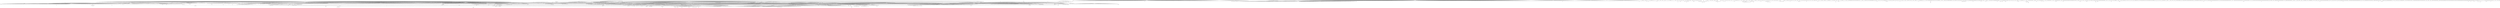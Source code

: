 graph {
1--2;
3--4;
4--5;
3--6;
7--8;
9--10;
11--12;
1--13;
6--13;
10--13;
2--13;
10--14;
14--15;
14--16;
17--18;
17--19;
20--21;
20--22;
23--24;
23--25;
23--26;
23--27;
23--28;
23--29;
23--30;
23--31;
23--32;
23--33;
33--34;
23--35;
23--36;
23--37;
23--38;
23--39;
23--40;
40--41;
40--42;
40--43;
40--44;
40--45;
40--46;
40--47;
40--48;
40--49;
23--50;
23--51;
51--52;
51--53;
51--54;
51--55;
51--56;
51--57;
51--58;
59--60;
51--61;
51--62;
51--63;
51--64;
51--65;
51--66;
51--67;
51--68;
51--69;
51--70;
51--71;
51--72;
72--73;
51--74;
74--75;
51--76;
23--60;
60--77;
60--78;
60--79;
60--80;
60--81;
60--82;
60--83;
60--84;
60--85;
60--86;
60--87;
60--88;
23--89;
23--90;
90--91;
23--92;
93--94;
94--95;
94--96;
94--97;
94--98;
99--100;
94--99;
94--101;
94--102;
94--103;
94--104;
94--105;
94--106;
94--107;
94--108;
94--109;
94--110;
94--111;
94--112;
94--113;
94--114;
94--115;
115--116;
115--117;
94--118;
94--119;
94--120;
94--121;
94--122;
94--123;
94--124;
94--125;
125--126;
94--126;
125--127;
125--128;
94--129;
1--130;
1--131;
1--132;
1--133;
133--134;
2--135;
1--136;
136--137;
1--138;
138--139;
140--141;
1--142;
1--143;
143--144;
143--145;
1--146;
1--147;
1--148;
1--149;
1--150;
1--151;
3--152;
3--153;
153--154;
153--155;
3--156;
3--157;
6--157;
157--158;
153--157;
157--159;
3--160;
154--161;
154--162;
3--10;
6--10;
17--163;
163--164;
163--165;
10--166;
13--167;
10--167;
23--168;
10--168;
169--170;
170--171;
170--172;
170--173;
174--175;
170--174;
168--176;
170--177;
170--178;
170--179;
170--180;
170--181;
170--182;
183--184;
184--185;
184--186;
184--187;
184--188;
10--189;
184--189;
184--190;
184--191;
184--192;
184--193;
184--194;
184--195;
184--196;
168--197;
198--199;
199--200;
199--201;
199--202;
199--203;
199--204;
199--205;
199--206;
199--207;
199--208;
199--209;
6--210;
210--211;
10--210;
10--212;
213--214;
10--215;
10--216;
10--217;
10--218;
10--219;
10--220;
10--221;
10--222;
10--223;
10--224;
10--225;
10--226;
10--227;
9--228;
10--228;
10--229;
10--230;
10--231;
10--232;
10--233;
10--234;
10--235;
10--236;
10--237;
237--238;
237--239;
237--240;
237--241;
237--242;
10--243;
237--244;
237--245;
237--246;
237--247;
237--248;
237--249;
237--250;
237--251;
237--252;
237--253;
10--254;
10--255;
255--256;
255--257;
255--258;
255--259;
255--260;
255--261;
255--262;
255--263;
255--264;
10--265;
6--139;
139--153;
10--139;
139--266;
139--267;
139--268;
139--269;
10--270;
10--271;
10--272;
256--272;
273--274;
10--275;
274--276;
10--277;
3--278;
9--278;
153--278;
10--278;
274--278;
278--279;
274--280;
10--281;
10--282;
14--283;
284--285;
14--286;
285--287;
14--288;
285--288;
285--289;
290--291;
3--292;
292--293;
10--294;
3--295;
295--296;
3--297;
297--298;
297--299;
297--300;
3--301;
3--302;
300--302;
302--303;
3--304;
304--305;
304--306;
3--307;
3--308;
308--309;
308--310;
3--311;
311--312;
293--313;
10--313;
3--314;
3--315;
3--316;
316--317;
316--318;
316--319;
3--320;
320--321;
3--322;
3--323;
3--324;
2--324;
141--324;
3--325;
10--326;
326--327;
3--328;
3--329;
10--330;
256--330;
10--331;
10--332;
10--333;
153--334;
10--214;
12--214;
214--256;
10--335;
10--336;
336--337;
338--339;
339--340;
339--341;
339--342;
339--343;
339--344;
339--345;
339--346;
339--347;
339--348;
338--349;
349--350;
349--351;
349--352;
338--353;
353--354;
353--355;
353--356;
353--357;
353--358;
353--359;
353--360;
353--361;
353--362;
353--363;
353--364;
353--365;
353--366;
353--367;
353--368;
338--369;
338--370;
338--371;
338--372;
338--373;
338--374;
338--375;
338--376;
338--377;
338--378;
338--379;
338--380;
338--381;
338--382;
338--383;
338--384;
338--385;
338--386;
338--387;
338--388;
338--389;
211--389;
338--390;
9--390;
338--391;
391--392;
338--393;
338--394;
338--395;
338--396;
338--397;
338--398;
338--399;
338--400;
338--401;
338--402;
338--403;
338--404;
338--405;
338--406;
338--407;
338--408;
338--409;
338--410;
410--411;
410--412;
410--413;
410--414;
410--415;
410--416;
410--417;
410--418;
410--419;
410--420;
410--421;
410--422;
410--423;
410--424;
338--425;
338--426;
338--427;
338--428;
338--429;
338--430;
2--430;
338--431;
2--431;
338--432;
338--433;
338--434;
338--435;
338--436;
338--437;
338--438;
338--439;
338--440;
338--441;
338--442;
338--443;
338--444;
338--445;
445--446;
445--447;
447--448;
445--449;
445--450;
445--451;
445--452;
445--453;
445--454;
445--455;
445--456;
445--457;
445--458;
445--459;
445--460;
445--461;
445--462;
445--463;
445--464;
445--465;
445--466;
445--467;
445--468;
4--469;
4--470;
4--471;
4--472;
4--473;
5--474;
5--475;
5--476;
4--477;
5--477;
477--478;
4--479;
5--479;
479--480;
479--481;
479--482;
479--483;
5--484;
5--485;
5--486;
486--487;
4--488;
488--489;
488--490;
488--491;
4--492;
4--493;
9--493;
4--494;
9--494;
4--495;
4--496;
4--497;
4--498;
4--499;
4--500;
501--502;
501--503;
501--504;
501--505;
501--506;
501--507;
501--508;
501--509;
501--510;
501--511;
501--512;
501--513;
501--514;
501--515;
501--516;
501--517;
501--518;
501--519;
501--520;
501--521;
501--522;
501--523;
501--524;
501--525;
501--526;
501--527;
501--528;
501--529;
501--530;
501--531;
501--532;
501--533;
501--534;
501--535;
501--536;
501--537;
501--538;
501--539;
501--540;
501--541;
501--542;
501--543;
501--544;
501--545;
501--546;
501--547;
501--548;
501--549;
501--550;
501--551;
501--552;
501--553;
501--554;
501--555;
501--556;
501--557;
501--558;
501--559;
501--560;
501--561;
501--562;
501--563;
501--564;
501--565;
501--566;
501--567;
501--568;
501--569;
501--570;
501--571;
501--572;
501--573;
501--574;
501--575;
501--576;
501--577;
501--578;
501--579;
501--580;
501--581;
501--582;
501--583;
501--584;
501--585;
501--586;
501--587;
501--588;
501--589;
501--590;
501--591;
501--592;
501--593;
501--594;
501--595;
501--596;
501--597;
501--598;
501--599;
501--600;
501--601;
501--602;
501--603;
603--604;
501--605;
501--606;
501--607;
501--608;
501--609;
501--610;
501--611;
501--612;
501--613;
501--614;
501--615;
501--616;
501--617;
501--618;
501--619;
501--620;
501--621;
501--622;
501--623;
501--624;
501--625;
501--626;
501--627;
501--628;
501--629;
501--630;
501--631;
501--632;
501--633;
501--634;
501--635;
501--636;
501--637;
501--638;
501--639;
501--640;
501--641;
501--642;
501--643;
501--644;
501--645;
501--646;
501--647;
501--648;
501--649;
501--650;
501--651;
501--652;
501--653;
501--654;
501--655;
501--656;
501--657;
501--658;
501--659;
501--660;
501--661;
501--662;
501--663;
501--664;
501--665;
501--666;
501--667;
501--668;
501--669;
501--670;
501--671;
501--672;
501--673;
501--674;
501--675;
501--676;
501--677;
501--678;
501--679;
501--680;
501--681;
501--682;
501--683;
501--684;
501--685;
501--686;
501--687;
501--688;
501--689;
501--690;
501--691;
501--692;
501--693;
501--694;
501--695;
501--696;
501--697;
501--698;
501--699;
501--700;
501--701;
501--702;
501--703;
501--704;
501--705;
501--706;
501--707;
501--708;
501--709;
501--710;
501--711;
712--713;
713--714;
713--715;
713--716;
713--717;
713--718;
713--719;
713--720;
713--721;
713--722;
713--723;
713--724;
713--725;
713--726;
713--727;
713--728;
713--729;
713--730;
713--731;
713--732;
713--733;
713--734;
713--735;
713--736;
713--737;
713--738;
713--739;
713--740;
713--741;
713--742;
713--743;
713--744;
713--745;
713--746;
713--747;
713--748;
713--749;
713--750;
713--751;
713--752;
713--753;
713--754;
713--755;
713--756;
713--757;
713--758;
713--759;
713--760;
713--761;
713--762;
713--763;
713--764;
713--765;
713--766;
713--767;
713--768;
713--769;
713--770;
713--771;
713--772;
713--773;
713--774;
713--775;
713--776;
713--777;
713--778;
713--779;
713--780;
713--781;
713--782;
713--783;
713--784;
713--785;
713--786;
713--787;
713--788;
713--789;
713--790;
713--791;
713--792;
713--793;
713--794;
713--795;
713--796;
713--797;
713--798;
713--799;
713--800;
713--801;
713--802;
713--803;
713--804;
713--805;
713--806;
713--807;
713--808;
713--809;
713--810;
713--811;
713--812;
713--813;
713--814;
713--815;
713--816;
713--817;
713--818;
713--819;
713--820;
713--821;
713--822;
713--823;
713--824;
713--825;
713--826;
713--827;
713--828;
713--829;
713--830;
713--831;
713--832;
713--833;
713--834;
713--835;
713--836;
713--837;
713--838;
713--839;
713--840;
713--841;
713--842;
713--843;
713--844;
713--845;
713--846;
713--847;
713--848;
713--849;
713--850;
713--851;
713--852;
713--853;
713--854;
713--855;
713--856;
713--857;
713--858;
713--859;
713--860;
713--861;
713--862;
713--863;
713--864;
713--865;
713--866;
713--867;
713--868;
713--869;
713--870;
713--871;
713--872;
713--873;
713--874;
713--875;
713--876;
713--877;
713--878;
713--879;
713--880;
713--881;
713--882;
713--883;
713--884;
713--885;
713--886;
713--887;
713--888;
713--889;
713--890;
713--891;
713--892;
713--893;
713--894;
713--895;
713--896;
713--897;
713--898;
713--899;
713--900;
713--901;
713--902;
713--903;
713--904;
713--905;
713--906;
713--907;
713--908;
713--909;
713--910;
713--911;
713--912;
713--913;
713--914;
713--915;
713--916;
713--917;
713--918;
713--919;
713--920;
713--921;
713--922;
713--923;
713--924;
713--925;
713--926;
713--927;
713--928;
713--929;
713--930;
713--931;
713--932;
713--933;
713--934;
713--935;
713--936;
713--937;
713--938;
713--939;
713--940;
713--941;
713--942;
713--943;
713--944;
713--945;
713--946;
713--947;
713--948;
713--949;
713--950;
713--951;
713--952;
713--953;
713--954;
713--955;
713--956;
713--957;
713--958;
713--959;
713--960;
713--961;
713--962;
713--963;
713--964;
713--965;
713--966;
713--967;
713--968;
713--969;
713--970;
713--971;
713--972;
713--973;
713--974;
713--975;
713--976;
713--977;
713--978;
713--979;
713--980;
713--981;
713--982;
713--983;
713--984;
713--985;
713--986;
713--987;
713--988;
713--989;
713--990;
713--991;
713--992;
713--993;
713--994;
713--995;
713--996;
713--997;
713--998;
713--999;
713--1000;
713--1001;
713--1002;
713--1003;
713--1004;
713--1005;
713--1006;
713--1007;
713--1008;
713--1009;
713--1010;
713--1011;
713--1012;
713--1013;
713--1014;
713--1015;
713--1016;
713--1017;
713--1018;
713--1019;
713--1020;
713--1021;
713--1022;
713--1023;
713--1024;
713--1025;
713--1026;
713--1027;
713--1028;
713--1029;
713--1030;
713--1031;
713--1032;
713--1033;
713--1034;
713--1035;
713--1036;
713--1037;
713--1038;
713--1039;
713--1040;
713--1041;
713--1042;
713--1043;
713--1044;
713--1045;
713--1046;
713--1047;
713--1048;
713--1049;
713--1050;
713--1051;
713--1052;
713--1053;
713--1054;
713--1055;
713--1056;
713--1057;
713--1058;
713--1059;
713--1060;
713--1061;
713--1062;
713--1063;
713--1064;
713--1065;
713--1066;
713--1067;
713--1068;
713--1069;
713--1070;
713--1071;
713--1072;
713--1073;
713--1074;
713--1075;
713--1076;
713--1077;
713--1078;
713--1079;
713--1080;
713--1081;
713--1082;
713--1083;
713--1084;
713--1085;
713--1086;
713--1087;
713--1088;
713--1089;
713--1090;
713--1091;
713--1092;
713--1093;
713--1094;
713--1095;
713--1096;
713--1097;
713--1098;
713--1099;
713--1100;
713--1101;
713--1102;
713--1103;
713--1104;
713--1105;
713--1106;
713--1107;
713--1108;
713--1109;
713--1110;
713--1111;
713--1112;
713--1113;
713--1114;
713--1115;
713--1116;
713--1117;
713--1118;
713--1119;
713--1120;
713--1121;
713--1122;
713--1123;
713--1124;
713--1125;
713--1126;
713--1127;
713--1128;
713--1129;
713--1130;
713--1131;
713--1132;
713--1133;
713--1134;
713--1135;
713--1136;
713--1137;
713--1138;
713--1139;
713--1140;
713--1141;
713--1142;
713--1143;
713--1144;
713--1145;
713--1146;
713--1147;
713--1148;
1149--1150;
713--1149;
713--1151;
713--1152;
713--1153;
713--1154;
713--1155;
713--1156;
713--1157;
713--1158;
713--1159;
713--1160;
713--1161;
713--1162;
713--1163;
713--1164;
713--1165;
713--1166;
713--1167;
713--1168;
713--1169;
713--1170;
713--1171;
713--1172;
713--1173;
713--1174;
713--1175;
713--1176;
713--1177;
713--1178;
713--1179;
713--1180;
713--1181;
713--1182;
713--1183;
713--1184;
713--1185;
713--1186;
713--1187;
713--1188;
713--1189;
713--1190;
713--1191;
713--1192;
713--1193;
713--1194;
713--1195;
713--1196;
713--1197;
713--1198;
713--1199;
713--1200;
713--1201;
713--1202;
713--1203;
713--1204;
713--1205;
713--1206;
713--1207;
713--1208;
713--1209;
713--1210;
713--1211;
713--1212;
713--1213;
713--1214;
713--1215;
713--1216;
713--1217;
713--1218;
713--1219;
713--1220;
713--1221;
713--1222;
713--1223;
713--1224;
713--1225;
713--1226;
713--1227;
713--1228;
713--1229;
713--1230;
713--1231;
713--1232;
713--1233;
713--1234;
713--1235;
713--1236;
713--1237;
713--1238;
713--1239;
713--1240;
713--1241;
713--1242;
713--1243;
713--1244;
713--1245;
713--1246;
713--1247;
713--1248;
713--1249;
713--1250;
713--1251;
713--1252;
713--1253;
713--1254;
713--1255;
713--1256;
713--1257;
713--1258;
713--1259;
1259--1260;
713--1261;
6--1262;
6--1263;
6--1264;
6--1265;
6--1266;
6--1267;
6--1268;
9--1268;
6--1269;
12--1269;
6--1270;
6--1271;
1271--1272;
6--1273;
1272--1273;
6--1274;
6--1272;
1272--1275;
12--1276;
12--1277;
12--1278;
12--1279;
6--1280;
153--1280;
10--1280;
12--1280;
1280--1281;
12--1282;
12--1283;
3--1284;
10--1284;
12--1284;
12--1285;
12--1286;
12--1287;
12--1288;
12--1289;
12--1290;
1290--1291;
1292--1293;
12--1293;
158--1294;
1294--1295;
1294--1296;
1294--1297;
1294--1298;
1294--1299;
1294--1300;
1294--1301;
1294--1302;
1294--1303;
1294--1304;
1294--1305;
1294--1306;
1294--1307;
1294--1308;
1294--1309;
158--1310;
1310--1311;
1310--1312;
1310--1313;
1310--1314;
1310--1315;
1310--1316;
1310--1317;
1310--1318;
1310--1319;
1310--1320;
1310--1321;
1310--1322;
1310--1323;
1310--1324;
158--1325;
1325--1326;
1325--1327;
1325--1328;
1325--1329;
1325--1330;
1325--1331;
1325--1332;
1325--1333;
1325--1334;
1325--1335;
1325--1336;
1325--1337;
158--1338;
1338--1339;
1338--1340;
1338--1341;
1338--1342;
1338--1343;
1338--1344;
1338--1345;
1338--1346;
1338--1347;
1338--1348;
1338--1349;
1338--1350;
1338--1351;
1338--1352;
1338--1353;
1338--1354;
1338--1355;
1338--1356;
1338--1357;
1338--1358;
1338--1359;
1338--1360;
1338--1361;
1338--1362;
1338--1363;
1338--1364;
1338--1365;
1338--1366;
1338--1367;
1338--1368;
1338--1369;
1338--1370;
1338--1371;
1338--1372;
1338--1373;
1338--1374;
1338--1375;
1338--1376;
1338--1377;
1338--1378;
1338--1379;
1338--1380;
1338--1381;
1338--1382;
1338--1383;
1338--1384;
1338--1385;
1338--1386;
1338--1387;
1338--1388;
1338--1389;
1338--1390;
158--1391;
211--1392;
211--1393;
211--1394;
211--1395;
211--1396;
211--1397;
211--1398;
211--1399;
211--1400;
211--1401;
211--1402;
211--1403;
211--1404;
211--1405;
211--1406;
211--1407;
211--1408;
211--1409;
211--1410;
211--1411;
211--1412;
1412--1413;
211--1414;
211--1415;
211--1416;
211--1417;
211--1418;
211--1419;
211--1420;
211--1421;
211--1422;
211--1423;
211--1424;
211--1425;
211--1426;
211--1427;
211--1428;
211--1429;
211--1430;
211--1431;
211--1432;
211--1433;
211--1434;
211--1435;
211--1436;
211--1437;
211--1438;
211--1439;
211--1440;
211--1441;
211--1442;
211--1443;
211--1444;
211--1445;
211--1446;
211--1447;
211--1448;
211--1449;
211--1450;
211--1451;
211--1452;
211--1453;
211--1454;
211--1455;
211--1456;
211--1457;
211--1458;
211--1459;
211--1460;
211--1461;
211--1462;
211--1463;
211--1464;
211--1465;
293--1465;
211--1466;
474--1466;
211--1467;
211--1468;
211--1469;
211--1470;
211--1471;
211--1472;
211--1473;
211--1474;
211--1475;
211--1476;
211--1477;
211--1478;
211--1479;
211--1480;
211--1481;
211--1482;
211--1483;
211--1484;
211--1485;
211--1486;
1486--1487;
1486--1488;
1486--1489;
211--1490;
211--1491;
17--1491;
309--1492;
211--1493;
211--1494;
211--1495;
211--1496;
211--1497;
211--1498;
211--1499;
1499--1500;
1499--1501;
1499--1502;
1499--1503;
1499--1504;
1499--1505;
1499--1506;
1499--1507;
1499--1508;
1499--1509;
1499--1510;
1499--1511;
1499--1512;
1499--1513;
1499--1514;
211--1515;
211--1516;
211--1517;
211--1518;
211--1519;
211--1520;
211--1521;
211--1522;
211--1523;
211--1524;
211--1525;
211--1526;
211--1527;
211--1528;
211--1529;
211--1530;
211--1531;
211--1532;
211--1533;
211--1534;
211--1535;
211--1536;
211--1537;
211--1538;
211--1539;
1540--1541;
1541--1542;
1541--1543;
1543--1544;
1541--1545;
1541--1546;
1541--1547;
1541--1548;
1541--1549;
1540--1550;
293--1550;
1540--1551;
1540--1552;
1540--1553;
1540--1554;
1540--1555;
1540--1556;
1540--1557;
1540--1558;
1540--1559;
1540--1560;
1540--1561;
1540--1562;
1540--1563;
1540--1564;
1540--1565;
1540--1566;
1540--1567;
1540--1568;
1540--1569;
1540--1570;
1540--1571;
1540--1572;
1540--1573;
1540--1574;
1540--1575;
1540--1576;
1540--1577;
1540--1578;
1540--1579;
1540--1580;
1581--1582;
1581--1583;
1581--1584;
1581--1585;
1581--1586;
1581--1587;
1581--1588;
1581--1589;
1581--1590;
1581--1591;
1581--1592;
1581--1593;
1581--1594;
1581--1595;
1581--1596;
1581--1597;
1581--1598;
1581--1599;
1581--1600;
1581--1601;
1601--1602;
1601--1603;
1601--1604;
1601--1605;
1601--1606;
1601--1607;
1601--1608;
1601--1609;
1601--1610;
1601--1611;
1601--1612;
1581--1613;
1581--1614;
1581--1615;
1581--1616;
1581--1617;
1581--1618;
1581--1619;
1581--1620;
1581--1621;
1581--1622;
1623--1624;
1581--1625;
1581--1626;
1627--1628;
1627--1629;
1627--1630;
1627--1631;
1627--1632;
1627--1633;
1627--1634;
1627--1635;
1627--1636;
1627--1637;
1627--1638;
1627--1639;
1627--1640;
1627--1641;
1627--1642;
1627--1643;
1627--1644;
1627--1645;
1627--1646;
1627--1647;
1627--1648;
1627--1649;
1627--1650;
1627--1651;
1627--1652;
1627--1653;
1627--1654;
1627--1655;
1627--1656;
1627--1657;
1627--1658;
1627--1659;
1627--1660;
1627--1661;
1627--1662;
1627--1663;
1627--1664;
1627--1665;
1627--1666;
1627--1667;
1627--1668;
1627--1669;
1627--1670;
1627--1671;
1627--1672;
1627--1673;
1627--1674;
1627--1675;
1627--1676;
1627--1677;
1627--1678;
1627--1679;
1627--1680;
1627--1681;
1627--1682;
1627--1683;
1627--1684;
1627--1685;
1627--1686;
1627--1687;
1627--1688;
1627--1689;
1627--1690;
1627--1691;
1627--1692;
1627--1693;
1627--1694;
1627--1695;
1627--1696;
1627--1697;
1627--1698;
1627--1699;
1627--1700;
1627--1701;
1627--1702;
1627--1703;
1627--1704;
1627--1705;
1627--1706;
1627--1707;
1627--1708;
1627--1709;
1627--1710;
1627--1711;
1627--1712;
1627--1713;
1627--1714;
1627--1715;
1627--1716;
1627--1717;
1627--1718;
1627--1719;
1627--1720;
1627--1721;
1627--1722;
1627--1723;
1627--1724;
1627--1725;
1627--1726;
1627--1727;
1627--1728;
1627--1729;
1627--1730;
1627--1731;
1627--1732;
1627--1733;
1733--1734;
1733--1735;
1733--1736;
1733--1737;
1733--1738;
1733--1739;
1733--1740;
1733--1741;
1627--1742;
1627--1743;
1627--1744;
1627--1745;
1627--1746;
1627--1747;
1627--1748;
1627--1749;
1627--1750;
1627--1751;
1627--1752;
1627--1753;
1627--1754;
1627--1755;
1627--1756;
1627--1757;
1627--1758;
1627--1759;
1627--1760;
1627--1761;
1627--1762;
1627--1763;
1627--1764;
134--1765;
1627--1766;
1627--1767;
1627--1768;
1627--1769;
1292--1770;
1770--1771;
175--1770;
1292--1772;
1292--1773;
1292--1774;
1292--1775;
1292--1776;
1292--1777;
1292--1778;
1292--1779;
1292--1780;
1292--1781;
1292--1782;
1292--1783;
1292--1784;
474--1785;
474--1786;
474--1787;
474--1788;
1788--1789;
474--1790;
474--1791;
1292--1792;
1792--1793;
1792--1794;
1792--1795;
1792--1796;
1792--1797;
1792--1798;
1792--1799;
1792--1800;
1792--1801;
1792--1802;
1792--1803;
1792--1804;
1792--1805;
1792--1806;
1792--1807;
1792--1808;
1808--1809;
1808--1810;
1810--1811;
1808--1812;
326--1813;
1808--1813;
1813--1814;
1813--1815;
1808--1816;
1808--1817;
1817--1818;
1292--1819;
1292--1820;
1292--1821;
1820--1821;
1292--1822;
1292--1823;
1292--1824;
1292--1825;
1292--1826;
1292--1827;
1292--1828;
1292--1829;
1829--1830;
1292--1831;
1292--1832;
1820--1832;
1832--1833;
1820--1834;
1292--1835;
1292--1836;
1292--1837;
1837--1838;
293--1839;
293--1840;
293--1841;
293--1842;
293--1843;
293--1844;
293--1845;
293--1846;
293--1847;
293--1848;
293--1849;
293--1850;
293--1851;
293--1852;
293--1853;
293--1854;
293--1855;
293--1856;
293--1857;
293--1858;
293--1859;
293--1860;
293--1861;
293--1862;
293--1863;
293--1864;
293--1865;
293--1866;
293--1867;
293--1868;
293--1869;
293--1870;
293--1871;
293--1872;
293--1873;
293--1874;
293--1875;
293--1876;
293--1877;
293--1878;
293--1879;
293--1880;
293--1881;
293--1882;
293--1883;
293--1884;
293--1885;
293--1886;
293--1887;
293--1888;
293--1889;
293--1890;
293--1891;
293--1892;
293--1893;
293--1894;
293--1895;
293--305;
305--1896;
293--1897;
293--1898;
293--1899;
293--1900;
293--1901;
293--1902;
293--1903;
293--1904;
293--1905;
293--1906;
293--1907;
293--1908;
293--1909;
293--1910;
293--1911;
293--1912;
293--1913;
293--1914;
293--1915;
293--1916;
293--1917;
293--1918;
293--1919;
293--1920;
293--1921;
293--1922;
313--1922;
293--1923;
293--1924;
293--1925;
7--1926;
7--1927;
1926--1927;
7--1928;
1926--1928;
1926--1929;
1929--1930;
1929--1931;
1929--1932;
1932--1933;
1932--1934;
1932--1935;
7--1936;
1936--1937;
1936--1938;
1936--1939;
1936--1940;
1936--1941;
1942--1943;
1942--1944;
1942--1945;
1942--1946;
1942--1947;
1942--1948;
1942--1949;
1942--1950;
1942--1951;
1942--1952;
1942--1953;
1942--1954;
7--1955;
1955--1956;
1955--1957;
7--1958;
1958--1959;
7--1960;
1960--1961;
1961--1962;
7--1963;
7--1964;
1965--1966;
1965--1967;
1965--1968;
1965--1969;
1965--1970;
1965--1971;
1965--1972;
1965--1973;
1965--1974;
1974--1975;
1974--1976;
1974--1977;
1974--1978;
1965--1979;
1965--1980;
1965--1981;
1965--1982;
1965--1983;
1965--1984;
1965--1985;
1965--1986;
1965--1987;
1987--1988;
1965--1989;
1965--1990;
1965--1991;
1965--1992;
1965--1993;
1965--1994;
1965--1995;
1965--1996;
1965--1997;
1965--1998;
1965--1999;
1965--2000;
1965--2001;
1965--2002;
1965--2003;
1965--2004;
1965--2005;
1965--2006;
1965--2007;
1965--2008;
1965--2009;
1965--2010;
1965--2011;
1965--2012;
1965--2013;
1965--2014;
1965--2015;
1965--2016;
1965--2017;
1965--2018;
1965--2019;
1965--2020;
1965--2021;
1965--2022;
1965--2023;
1965--2024;
1965--2025;
1965--2026;
2027--2028;
2028--2029;
2028--2030;
2028--2031;
2028--2032;
2028--2033;
2028--2034;
2028--2035;
2028--2036;
2028--2037;
2028--2038;
2028--2039;
2028--2040;
2028--2041;
2028--2042;
2028--2043;
2028--2044;
2028--2045;
2028--2046;
2028--2047;
2028--2048;
2028--2049;
2028--2050;
2028--2051;
2028--2052;
2028--2053;
2028--2054;
2028--2055;
2028--2056;
2028--2057;
2028--2058;
2028--2059;
2028--2060;
2028--2061;
2028--2062;
2028--2063;
2028--2064;
2028--2065;
2028--2066;
2028--2067;
2028--2068;
2028--2069;
2028--2070;
2028--2071;
2028--2072;
2028--2073;
2028--2074;
2028--2075;
2028--2076;
2028--2077;
2028--2078;
2028--2079;
2028--2080;
2028--2081;
2028--2082;
2028--2083;
2028--2084;
2028--2085;
2028--2086;
2028--2087;
2028--2088;
2028--2089;
2028--2090;
2028--2091;
2028--2092;
2028--2093;
2028--2094;
2028--2095;
2028--2096;
2028--2097;
2028--2098;
2028--2099;
2028--2100;
2028--2101;
2028--2102;
2028--2103;
2028--2104;
2028--2105;
2028--2106;
2028--2107;
2028--2108;
2028--2109;
2028--2110;
2028--2111;
2028--2112;
2028--2113;
2028--2114;
2028--2115;
2028--2116;
2028--2117;
2028--2118;
2028--2119;
2028--2120;
2028--2121;
2028--2122;
2028--2123;
2028--2124;
2028--2125;
2028--2126;
2028--2127;
2028--2128;
2028--2129;
2028--2130;
2028--2131;
2028--2132;
2028--2133;
2028--2134;
2028--2135;
2028--2136;
2028--2137;
2028--2138;
2028--2139;
2028--2140;
2028--2141;
2028--2142;
2028--2143;
2028--2144;
2028--2145;
2028--2146;
2028--2147;
2028--2148;
2028--2149;
2028--2150;
2028--2151;
2028--2152;
2028--2153;
2028--2154;
2028--2155;
2028--2156;
2028--2157;
2028--2158;
2028--2159;
2028--2160;
2028--2161;
2028--2162;
2028--2163;
2028--2164;
2028--2165;
2028--2166;
2028--2167;
2028--2168;
2028--2169;
2028--2170;
2028--2171;
2028--2172;
2028--2173;
2174--2175;
2174--2176;
2174--2177;
2174--2178;
2174--2179;
2174--2180;
2174--2181;
2174--2182;
2174--2183;
2174--2184;
2174--2185;
2174--2186;
2174--2187;
2174--2188;
2174--2189;
2174--2190;
2174--2191;
2174--2192;
2174--2193;
2174--2194;
2174--2195;
2174--2196;
2174--2197;
2174--2198;
2174--2199;
2174--2200;
2174--2201;
2174--2202;
2174--2203;
2174--2204;
2174--2205;
2174--2206;
2174--2207;
2174--2208;
2174--2209;
2174--2210;
2174--2211;
2174--2212;
2174--2213;
2174--2214;
2174--2215;
2174--2216;
2174--2217;
2174--2218;
2174--2219;
2174--2220;
2174--2221;
2174--2222;
2174--2223;
2174--2224;
2174--2225;
2174--2226;
2174--2227;
2174--2228;
2174--2229;
2174--2230;
2174--2231;
2174--2232;
2174--2233;
2174--2234;
2174--2235;
2174--2236;
2174--2237;
2174--2238;
2174--2239;
2174--2240;
2174--2241;
2174--2242;
2174--2243;
2174--2244;
2174--2245;
2174--2246;
2174--2247;
2174--2248;
2174--2249;
2174--2250;
2174--2251;
2174--2252;
2174--2253;
2174--2254;
2174--2255;
2174--2256;
2174--2257;
2174--2258;
2174--2259;
2174--2260;
2174--2261;
2174--2262;
2174--2263;
2174--2264;
2174--2265;
2174--2266;
2174--2267;
2174--2268;
2174--2269;
2174--2270;
2174--2271;
2174--2272;
2174--2273;
2174--2274;
2174--2275;
2174--2276;
2174--2277;
2174--2278;
2174--2279;
2174--2280;
2174--2281;
2174--2282;
2174--2283;
2174--2284;
2174--2285;
2174--2286;
2174--2287;
2174--2288;
2174--2289;
2174--2290;
2174--2291;
2174--2292;
2174--2293;
2174--2294;
2174--2295;
2174--2296;
2174--2297;
2174--2298;
2174--2299;
2174--2300;
2174--2301;
2174--2302;
2174--2303;
2174--2304;
2174--2305;
2174--2306;
2174--2307;
2174--2308;
2174--2309;
2174--2310;
2174--2311;
2174--2312;
2174--2313;
2174--2314;
2174--2315;
2174--2316;
2174--2317;
2174--2318;
2174--2319;
2174--2320;
2174--2321;
2174--2322;
2174--2323;
2174--2324;
2174--2325;
2174--2326;
2174--2327;
2174--2328;
2174--2329;
2174--2330;
2174--2331;
2174--2332;
2174--2333;
2174--2334;
2174--2335;
2174--2336;
2174--2337;
2174--2338;
2174--2339;
2174--2340;
2174--2341;
2174--2342;
2174--2343;
2174--2344;
2174--2345;
2174--2346;
2174--2347;
2174--2348;
2174--2349;
2174--2350;
2174--2351;
2174--2352;
2174--2353;
2174--2354;
2174--2355;
2174--2356;
2174--2357;
2174--2358;
2174--2359;
2174--2360;
2174--2361;
2174--2362;
2174--2363;
2174--2364;
2174--2365;
2174--2366;
2174--2367;
2174--2368;
2174--2369;
2174--2370;
2174--2371;
2174--2372;
2174--2373;
2174--2374;
2174--2375;
2174--2376;
2174--2377;
2174--2378;
2174--2379;
2174--2380;
2174--2381;
2174--2382;
2174--2383;
2174--2384;
2174--2385;
2174--2386;
2174--2387;
2174--2388;
2174--2389;
2174--2390;
2174--2391;
2174--2392;
2174--2393;
2174--2394;
2174--2395;
2174--2396;
2174--2397;
2174--2398;
2174--2399;
2174--2400;
2174--2401;
2174--2402;
2174--2403;
2174--2404;
2174--2405;
2174--2406;
2174--2407;
2174--2408;
2174--2409;
2174--2410;
2174--2411;
2174--2412;
2174--2413;
2174--2414;
2174--2415;
2174--2416;
2174--2417;
2174--2418;
2174--2419;
2174--2420;
2174--2421;
2174--2422;
2174--2423;
2174--2424;
2174--2425;
2174--2426;
2174--2427;
2174--2428;
2174--2429;
2174--2430;
2174--2431;
2174--2432;
2174--2433;
2174--2434;
2174--2435;
2174--2436;
2174--2437;
2174--2438;
2174--2439;
2174--2440;
2174--2441;
2174--2442;
2174--2443;
2174--2444;
2174--2445;
2174--2446;
2174--2447;
2174--2448;
2174--2449;
2174--2450;
2174--2451;
2174--2452;
2174--2453;
2174--2454;
2174--2455;
2174--2456;
2174--2457;
2174--2458;
2174--2459;
2174--2460;
2174--2461;
2174--2462;
2463--2464;
2463--2465;
2463--2466;
2463--2467;
2463--2468;
2463--2469;
2463--2470;
2463--2471;
2463--2472;
2463--2473;
2463--2474;
2463--2475;
2463--2476;
2463--2477;
2463--2478;
2463--2479;
2463--2480;
2463--2481;
2463--2482;
2463--2483;
2463--2484;
2463--2485;
2463--2486;
2463--2487;
2463--2488;
2463--2489;
2463--2490;
2463--2491;
2463--2492;
2463--2493;
2463--2494;
2463--2495;
2463--2496;
2463--2497;
2463--2498;
2463--2499;
2463--2500;
2463--2501;
2463--2502;
2463--2503;
2463--2504;
2463--2505;
2463--2506;
2463--2507;
2463--2508;
2463--2509;
2463--2510;
2463--2511;
2463--2512;
2463--2513;
2463--2514;
2463--2515;
2463--2516;
2463--2517;
2518--2519;
2518--2520;
2518--2521;
2518--2522;
2518--2523;
2518--2524;
2518--2525;
2518--2526;
2518--2527;
2518--2528;
2518--2529;
2518--2530;
2518--2531;
2518--2532;
2518--2533;
2518--2534;
2518--2535;
2518--2536;
2518--2537;
2518--2538;
2518--2539;
2518--2540;
2518--2541;
2518--2542;
2518--2543;
2518--2544;
2518--2545;
2518--2546;
2518--2547;
2518--2548;
2518--2549;
2518--2550;
2518--2551;
2518--2552;
2518--2553;
2518--2554;
2518--2555;
2518--2556;
2518--2557;
2518--2558;
2518--2559;
2518--2560;
2518--2561;
2518--2562;
2518--2563;
2518--2564;
2518--2565;
2518--2566;
2518--2567;
2518--2568;
2518--2569;
2518--2570;
2518--2571;
2518--2572;
2518--2573;
2518--2574;
2518--2575;
2518--2576;
2518--2577;
2518--2578;
2518--2579;
2518--2580;
2518--2581;
2518--2582;
2518--2583;
2518--2584;
2518--2585;
2518--2586;
2518--2587;
2518--2588;
2518--2589;
2518--2590;
2518--2591;
2518--2592;
2518--2593;
2518--2594;
2518--2595;
2518--2596;
2518--2597;
2518--2598;
2518--2599;
2518--2600;
2518--2601;
2518--2602;
2518--2603;
2518--2604;
2518--2605;
2518--2606;
2518--2607;
1965--2608;
2518--2608;
2518--2609;
2518--2610;
2611--2612;
2611--2613;
2611--2614;
2611--2615;
2611--2616;
2611--2617;
2611--2618;
2611--2619;
2611--2620;
2611--2621;
2611--2622;
2611--2623;
2611--2624;
2611--2625;
2611--2626;
2611--2627;
2611--2628;
2611--2629;
2611--2630;
2611--2631;
2611--2632;
2611--2633;
2611--2634;
2611--2635;
2611--2636;
2611--2637;
2611--2638;
2611--2639;
2611--2640;
2611--2641;
2611--2642;
2611--2643;
2611--2644;
2611--2645;
2611--2646;
2611--2647;
2611--2648;
2611--2649;
2611--2650;
2651--2652;
2651--2653;
2651--2654;
2651--2655;
2651--2656;
2651--2657;
2651--2658;
2651--2659;
2651--2660;
2651--2661;
2651--2662;
2651--2663;
2651--2664;
2651--2665;
2651--2666;
2651--2667;
2651--2668;
2651--2669;
2651--2670;
2651--2671;
2651--2672;
2651--2673;
2651--2674;
2651--2675;
2651--2676;
2651--2677;
2651--2678;
2651--2679;
2651--2680;
1965--2681;
2651--2681;
9--2682;
9--2683;
2683--2684;
2683--2685;
2683--2686;
2683--2687;
2683--2688;
2683--2689;
2683--2690;
2683--2691;
9--2692;
2692--2693;
9--2694;
2692--2695;
2692--2696;
2692--2697;
9--2698;
9--2699;
2699--2700;
2699--2701;
2699--2702;
2699--2703;
2699--2704;
9--2705;
2705--2706;
2705--2707;
2705--2708;
2705--2709;
2705--2710;
2705--2711;
9--2712;
9--2713;
9--487;
9--2714;
9--2715;
2716--2717;
2717--2718;
2717--2719;
2717--2720;
2717--2721;
2717--2722;
2717--2723;
2717--2724;
2717--2725;
2717--2726;
2717--2727;
2717--2728;
2717--2729;
2717--2730;
2717--2731;
2717--2732;
2717--2733;
2717--2734;
2717--2735;
2717--2736;
2717--2737;
2717--2738;
2717--2739;
9--1789;
9--2740;
2740--2741;
1789--2742;
1789--2743;
1789--2744;
1789--2745;
1789--2746;
1789--2747;
1789--2748;
1789--2749;
1789--2750;
1789--2751;
1789--2752;
1789--2753;
1789--2754;
1789--2755;
488--2756;
488--2757;
488--2758;
228--2759;
228--2760;
1789--2761;
1789--2762;
9--2763;
16--2763;
9--2764;
9--2765;
2763--2766;
2763--2767;
9--2768;
9--2769;
2763--2770;
2763--2771;
2763--2772;
2763--2773;
2763--2774;
9--2775;
2775--2776;
9--2777;
9--2778;
9--2779;
2779--2780;
2779--2781;
2779--2782;
2779--2783;
2779--2784;
2779--2785;
2779--2786;
9--2787;
9--2788;
2788--2789;
2788--2790;
2788--2791;
2788--2792;
2788--2793;
2788--2794;
9--2795;
9--2796;
9--2797;
9--2798;
9--2799;
9--2800;
9--2801;
9--2802;
9--2803;
9--2804;
9--2805;
9--2806;
9--2807;
9--2808;
9--2809;
9--2810;
9--2811;
9--2812;
9--2813;
9--2814;
9--2815;
9--2816;
9--2817;
9--2818;
9--2819;
9--2820;
9--2821;
9--2822;
9--2823;
9--2824;
9--2825;
9--2826;
9--2827;
9--2828;
9--2829;
9--2830;
9--2831;
9--2832;
9--2833;
9--2834;
9--2835;
9--2836;
9--2837;
9--2838;
9--2839;
9--2840;
9--2841;
9--2842;
9--2843;
9--2844;
9--2845;
9--2846;
9--2847;
2847--2848;
2847--2849;
9--2850;
2850--2851;
2850--2852;
9--2853;
9--2854;
9--2855;
9--2856;
9--2857;
9--2858;
9--2859;
9--2860;
9--2861;
9--2862;
9--2863;
9--2864;
9--2865;
9--2866;
9--2867;
9--2868;
9--2869;
9--2870;
9--2871;
9--2872;
9--2873;
9--2874;
9--2875;
9--2876;
9--2877;
9--2878;
9--2879;
9--2880;
9--2881;
9--2882;
9--2883;
9--2884;
9--2885;
9--2886;
9--2887;
9--2888;
9--2889;
9--2890;
9--2891;
9--2892;
9--2893;
9--2894;
9--2895;
9--2896;
9--2897;
9--2898;
9--2899;
9--2900;
9--2901;
9--2902;
9--2903;
9--2904;
9--2905;
9--2906;
9--2907;
9--2908;
9--2909;
9--2910;
9--2911;
9--2912;
9--2913;
9--2914;
9--2915;
9--2916;
9--2917;
9--2918;
9--2919;
9--2920;
9--2921;
9--2922;
9--2923;
9--2924;
9--2925;
9--2926;
9--2927;
9--2928;
9--2929;
9--2930;
9--2931;
9--2932;
9--2933;
9--2934;
9--2935;
9--2936;
9--2937;
9--2938;
9--2939;
9--2940;
2941--2942;
2941--2943;
2941--2944;
2941--2945;
2941--2946;
2941--2947;
2941--2948;
2941--2949;
2941--2950;
298--2950;
2941--2951;
2941--2952;
2941--2953;
2941--2954;
2941--2955;
2941--2956;
2941--2957;
2941--2958;
2941--2959;
2941--2960;
2941--2961;
2941--2962;
2941--2963;
2941--2964;
2941--2965;
2941--2966;
2941--2967;
2967--2968;
2941--2969;
2969--2970;
2941--2971;
2941--2972;
2941--2973;
2941--2974;
2941--2975;
2941--2976;
2941--2977;
2941--2978;
2941--2979;
2941--2980;
2941--2981;
2941--2982;
2941--2983;
2941--2984;
2941--2985;
1413--2986;
1413--2987;
16--2988;
16--2989;
16--2990;
16--2991;
16--2992;
16--2993;
16--2994;
16--2995;
16--2996;
16--2997;
16--2998;
16--2999;
16--3000;
16--3001;
16--3002;
16--3003;
16--3004;
3004--3005;
3004--3006;
3004--3007;
3004--3008;
3004--3009;
3004--3010;
3004--3011;
3004--3012;
3004--3013;
3004--3014;
3004--3015;
3004--3016;
3004--3017;
3004--3018;
3004--3019;
3004--3020;
16--3021;
16--3022;
3004--3023;
3024--3025;
13--3026;
1236--3026;
16--3027;
16--3028;
16--3029;
3030--3031;
3030--3032;
3030--3033;
3030--3034;
3030--3035;
3030--3036;
3030--3037;
3030--3038;
3030--3039;
3040--3041;
3040--3042;
3040--3043;
3040--3044;
3040--3045;
3040--3046;
3040--3047;
2988--3047;
3045--3047;
3047--3048;
3040--3049;
3040--3050;
3047--3051;
3040--3052;
3040--3053;
3040--3054;
3040--3055;
3040--3056;
3040--3057;
3040--3058;
3040--3059;
3040--3060;
3040--3061;
3040--3062;
3040--3063;
3040--3064;
3040--3065;
3040--3066;
3040--3067;
3040--3068;
3040--3069;
3040--3070;
3040--3071;
3040--3072;
3040--3073;
3040--3074;
3040--3075;
3040--3076;
3040--3077;
3040--3078;
3040--3079;
3040--3080;
3040--3081;
3040--3082;
3040--3083;
3040--3084;
3040--3085;
3040--3086;
3040--3087;
3040--3088;
3040--3089;
3040--3090;
3040--3091;
3040--3092;
3040--3093;
3040--3094;
13--3094;
3040--3095;
3040--3096;
3040--3097;
3040--3098;
3040--3099;
3040--3100;
3040--3101;
3040--3102;
13--3103;
3040--3104;
3040--3105;
3040--3106;
3040--3107;
3040--3108;
3040--3109;
3040--3110;
3040--3111;
3040--3112;
3040--3113;
1623--3114;
1623--3115;
1623--3116;
1623--3117;
1623--3118;
1623--3119;
1623--3120;
1623--3121;
298--3121;
1623--3122;
1623--3123;
13--3124;
13--3125;
13--3126;
13--3127;
13--3128;
13--3129;
13--3130;
13--3131;
13--3132;
1820--3132;
13--3133;
13--3134;
13--3135;
13--3136;
13--3137;
13--3138;
13--3139;
13--3140;
1623--3141;
1623--3142;
1623--3143;
1623--3144;
1623--3145;
1623--3146;
1623--3147;
1623--3148;
1623--3149;
1623--3150;
1623--3151;
1623--3152;
1623--3153;
1623--3154;
1623--3155;
1623--3156;
1623--3157;
1623--3158;
1623--3159;
1623--3160;
1623--3161;
1623--3162;
13--3163;
1623--3163;
1623--3164;
1623--3165;
1623--3166;
1623--3167;
1623--3168;
1623--3169;
1623--3170;
1623--3171;
1623--3172;
1623--3173;
1623--3174;
3174--3175;
3174--3176;
1623--3177;
1623--3178;
1623--3179;
1623--3180;
1623--3181;
1623--3182;
1623--3183;
1623--3184;
1623--3185;
1623--3186;
1623--3187;
1765--3188;
1765--3189;
1623--3190;
1623--3191;
134--1623;
134--3192;
3192--3193;
159--3192;
3192--3194;
157--3195;
134--3196;
134--3197;
134--3198;
134--296;
296--3199;
1413--3200;
134--3200;
3200--3201;
3200--3202;
3200--3203;
134--3204;
3204--3205;
134--3206;
285--3207;
3208--3209;
14--3210;
14--3211;
1150--3211;
14--3212;
15--3213;
15--291;
14--3213;
291--3213;
309--3213;
14--3214;
3209--3214;
291--3215;
17--100;
100--3216;
100--3217;
100--3218;
100--3219;
100--3220;
100--3221;
100--3222;
100--3223;
100--3224;
100--3225;
100--3226;
100--3227;
100--3228;
100--3229;
100--3230;
100--3231;
100--3232;
17--3233;
17--3234;
3234--3235;
3234--3236;
17--3237;
3234--3237;
3234--3238;
3234--3239;
3234--3240;
3234--3241;
17--2776;
2776--3242;
2776--3243;
2776--3244;
2776--3245;
2776--3246;
2776--3247;
2776--3248;
2776--3249;
2776--3250;
2776--3251;
17--3252;
3252--3253;
3252--3254;
3252--3255;
17--3256;
3256--3257;
3256--3258;
3256--3259;
3256--3260;
3256--3261;
3256--3262;
17--3263;
3263--3264;
17--3265;
17--3266;
17--3267;
17--3268;
17--3269;
17--3270;
17--3271;
17--3272;
17--3273;
17--3274;
17--3275;
17--3276;
17--3277;
17--3278;
17--3279;
17--3280;
17--3281;
17--3282;
17--3283;
3283--3284;
3283--3285;
3283--3286;
3283--3287;
3283--3288;
3283--3289;
3283--3290;
17--3291;
17--3292;
17--3293;
17--3294;
17--3295;
17--3296;
17--3297;
17--3298;
17--3299;
17--3300;
17--3301;
17--3302;
17--3303;
17--3304;
17--3305;
17--3306;
17--3307;
17--3308;
17--3309;
17--3310;
17--3311;
17--3312;
17--3313;
17--3314;
17--3315;
17--3316;
17--3317;
17--3318;
17--3319;
17--3320;
17--3321;
17--3322;
17--3323;
17--3324;
17--3325;
17--3326;
17--3327;
17--3328;
17--3329;
17--3330;
17--3331;
17--3332;
10--3332;
17--3333;
17--3334;
17--3335;
3335--3336;
3335--3337;
17--3338;
17--3339;
3339--3340;
3339--3341;
17--3342;
3342--3343;
3342--3344;
3342--3345;
3345--3346;
3342--3347;
3342--3348;
3342--3349;
3342--3350;
3342--3351;
3342--3352;
3342--3353;
3342--3354;
3342--3355;
3342--3356;
3342--3357;
3342--3358;
3342--3359;
3342--3360;
3342--3361;
3342--3362;
3342--3363;
3342--3364;
3342--3365;
3342--3366;
3342--3367;
3342--3368;
3342--3369;
3342--3370;
3342--3371;
3342--3372;
3342--3373;
3342--3374;
3342--3375;
3342--3376;
3342--3377;
3342--3378;
3342--3379;
3346--3379;
3342--3380;
3342--3381;
3342--3382;
3342--3383;
3342--3384;
3342--3385;
3342--3386;
3342--3387;
3342--3388;
3342--3389;
3342--3390;
3342--3391;
3342--3392;
3342--3393;
3342--3394;
3342--3395;
3342--3396;
3342--3397;
3342--3398;
3342--3399;
3342--3400;
3342--3401;
3342--3402;
3342--3403;
3342--3404;
3342--3405;
3342--3406;
3342--3407;
3342--3408;
3342--3409;
3342--3410;
3342--3411;
3342--3412;
3342--3413;
3342--3414;
3342--3415;
3342--3416;
3342--3417;
3342--3418;
3342--3419;
3342--3420;
3342--3421;
3342--3422;
3342--3423;
3342--3424;
3342--3425;
3342--3426;
3342--3427;
3342--3428;
3342--3429;
3342--3430;
3342--3431;
3342--3432;
3342--3433;
3342--3434;
3342--3435;
3342--3436;
3342--3437;
3342--3438;
3342--3439;
3342--3440;
3342--3441;
3342--3442;
3342--3443;
3342--3444;
3342--3445;
3342--3446;
3342--3447;
3342--3448;
3342--3449;
3342--3450;
3342--3451;
3342--3452;
3342--3453;
3342--3454;
3342--3455;
3342--3456;
3342--3457;
3342--3458;
3342--3459;
3342--3460;
3342--3461;
3342--3462;
3342--3463;
3342--3464;
3342--3465;
3342--3466;
3342--3467;
3342--3468;
3342--3469;
3342--3470;
3342--3471;
3342--3472;
3342--3473;
3342--3474;
3342--3475;
3342--3476;
3342--3477;
3342--3478;
3342--3479;
3342--3480;
3342--3481;
3342--3482;
3342--3483;
3342--3484;
3342--3485;
3342--3486;
3342--3487;
3342--3488;
3342--3489;
3342--3490;
17--3491;
3491--3492;
17--3493;
3346--3493;
17--3494;
17--3495;
17--3496;
17--3497;
4--3498;
3498--3499;
3499--3500;
3499--3501;
298--3502;
298--3503;
298--3504;
298--3505;
298--3506;
298--3507;
298--3508;
298--3509;
298--3510;
298--3511;
298--3512;
298--3513;
298--3514;
298--3515;
298--3516;
298--3517;
298--3518;
298--3519;
298--3520;
298--3521;
298--3522;
298--3523;
298--3524;
298--3525;
298--3526;
298--3527;
298--3528;
298--3529;
20--3530;
20--3531;
20--3532;
20--3533;
20--3534;
20--3535;
20--3536;
20--3537;
20--3538;
20--3539;
20--3540;
20--3541;
20--3542;
20--3543;
2--10;
91--3544;
23--3545;
3545--3546;
3545--3547;
3545--3548;
3545--3549;
3545--3550;
3545--3551;
3545--3552;
3545--3553;
3545--3554;
23--91;
91--3555;
91--3556;
51--3557;
23--3558;
23--3559;
23--3560;
23--3561;
60--3562;
23--3563;
94--3564;
94--3565;
94--3566;
94--3567;
3--3568;
3--3569;
3569--3570;
3--3571;
22--3571;
3571--3572;
3--3573;
3--3574;
3--3575;
3--3576;
3--3577;
3--3578;
3--3579;
3579--3580;
3--3581;
3--3582;
3--3583;
163--3584;
163--3585;
17--3586;
10--3587;
10--1150;
163--3588;
163--3589;
163--3590;
163--3591;
163--3592;
10--274;
10--22;
10--3593;
10--3594;
3594--3595;
3594--3596;
3594--3597;
14--3209;
14--285;
14--291;
3209--3598;
3598--3599;
3598--3600;
3598--3601;
3214--3602;
3214--3603;
3214--3604;
285--3605;
3605--3606;
3605--3607;
14--3608;
291--3608;
291--3609;
14--3610;
14--3611;
14--3612;
14--3613;
14--3614;
14--3615;
14--3616;
14--3617;
14--3618;
14--3619;
14--3620;
14--3621;
14--3622;
184--3623;
184--3624;
184--3625;
184--3626;
184--3627;
184--3628;
168--170;
168--184;
184--3629;
3630--3631;
3630--3632;
3630--3633;
3630--3634;
3630--3635;
3630--3636;
10--199;
13--3637;
3637--3638;
3637--3639;
3637--3640;
3637--3641;
13--3642;
13--3643;
13--3644;
13--3645;
13--3646;
13--3647;
13--3648;
13--3649;
13--3650;
13--3651;
13--3652;
13--3653;
13--3654;
13--3655;
13--3656;
13--3657;
13--3658;
13--3659;
13--3660;
13--3661;
13--3662;
3663--3664;
3665--3666;
3667--3668;
3669--3670;
3671--3672;
3673--3674;
3675--3676;
3677--3678;
3679--3680;
3681--3682;
3683--3684;
13--3666;
17--3666;
13--3668;
13--3670;
13--3672;
13--3674;
13--3685;
13--3676;
13--3678;
13--3680;
13--3682;
13--3684;
256--3684;
13--3686;
13--3687;
13--3688;
13--3689;
13--3690;
13--3691;
13--3692;
13--3693;
13--3694;
13--3695;
13--3696;
13--3697;
13--3698;
13--3699;
3699--3700;
13--3701;
13--3702;
13--3703;
13--3704;
13--3705;
13--3706;
3706--3707;
3706--3708;
3706--3709;
3706--3710;
3706--3711;
3706--3712;
3706--3713;
3706--3714;
3706--3715;
3706--3716;
3716--3717;
3716--3718;
3716--3719;
3706--3720;
3706--3721;
3721--3722;
3721--3723;
13--3724;
3724--3725;
3724--3726;
3724--3727;
13--3728;
3728--3729;
13--3730;
13--3731;
13--3732;
13--3733;
13--3734;
13--3735;
13--3736;
3736--3737;
3736--3738;
3736--3739;
13--3740;
13--3741;
13--3742;
13--3743;
3743--3744;
3743--3745;
3743--3746;
3743--3747;
13--3748;
13--3749;
13--3750;
13--3751;
13--3752;
13--3753;
13--3754;
13--3755;
13--3756;
13--3757;
13--3758;
13--3759;
3759--3760;
3759--3761;
3759--3762;
3759--3763;
3759--3764;
3759--3765;
3759--3766;
3759--3767;
3759--3768;
3759--3769;
3759--3770;
3770--3771;
3759--3772;
3759--3773;
3759--3774;
3759--3775;
3759--3776;
3759--3777;
3759--3778;
3759--3779;
3759--3780;
3759--3781;
3759--3782;
3759--3783;
3759--3784;
3759--3785;
3759--3786;
3759--3787;
3759--3788;
3759--3789;
3759--3790;
3759--3791;
1814--3791;
3759--3792;
3759--3793;
3759--3794;
3759--3795;
3759--3796;
3759--3797;
3759--3798;
3759--3799;
3759--3800;
3759--3801;
3759--3802;
3759--3803;
3759--3804;
3804--3805;
3759--3806;
3759--3807;
3759--3808;
3759--3809;
3759--3810;
3759--3811;
13--3812;
13--3813;
13--3814;
13--3815;
13--3816;
3816--3817;
3816--3818;
3816--3819;
3816--3820;
3816--3821;
3816--3822;
3816--3823;
3816--3824;
3816--3825;
3700--3825;
3816--3826;
3816--3827;
3816--3828;
3816--3829;
3816--3830;
3816--3831;
3816--3832;
3816--3833;
3816--3834;
3816--3835;
3816--3836;
3816--3837;
3816--3838;
3816--3839;
3840--3841;
338--3842;
3--12;
12--158;
1465--3843;
1465--3844;
1150--3845;
1150--3846;
1150--3847;
1150--3848;
1150--3849;
1150--3850;
1150--3851;
1150--3852;
1150--3853;
1150--3854;
3854--3855;
1150--3856;
3855--3856;
1150--3857;
1150--3858;
1150--3859;
1150--3860;
1150--3861;
1150--3862;
3855--3862;
1150--3863;
1150--3864;
1150--3865;
1150--3866;
3855--3866;
1150--3867;
1150--3868;
1150--3869;
1150--3870;
1150--3871;
1150--3872;
1150--3873;
1150--3874;
1150--3875;
1150--3876;
1150--3877;
1150--3878;
1150--3879;
1150--3880;
1150--3881;
1581--3882;
1581--3883;
1581--3884;
1581--3885;
474--3886;
321--3887;
3887--3888;
293--3889;
1965--3890;
134--3890;
3891--3892;
3891--3893;
3891--3894;
3891--3895;
3891--3896;
3891--3897;
3891--3898;
3891--3899;
3891--3900;
3891--3901;
3891--3902;
3891--3903;
3903--3904;
3903--3905;
3903--3906;
3891--3907;
3891--3908;
3891--3909;
3891--3910;
3891--3911;
3891--3912;
3891--3913;
3891--3914;
3891--3915;
3891--3916;
3891--3917;
3891--3918;
3891--3919;
3891--3920;
3891--3921;
3891--3922;
3891--3923;
3891--3924;
3891--3925;
3891--3926;
3891--3927;
3891--3928;
3891--3929;
3891--3930;
3891--3931;
3891--3932;
3891--3933;
158--3934;
3891--3934;
3891--3935;
3935--3936;
3935--3937;
3935--3938;
154--3939;
154--3940;
154--3941;
154--3942;
154--3943;
154--3944;
154--3945;
154--3946;
154--3947;
154--3948;
154--3949;
154--3950;
154--3951;
154--3952;
154--3953;
154--3954;
154--3955;
154--3956;
154--3957;
154--3958;
154--3959;
154--3960;
154--3961;
154--3962;
154--3963;
154--3964;
154--3965;
154--3966;
154--3967;
154--3968;
154--3969;
154--3970;
154--3971;
154--3972;
154--3973;
154--3974;
154--3975;
154--3976;
154--3977;
154--3978;
154--3979;
154--3980;
154--3981;
154--3982;
154--3983;
154--3984;
154--3985;
154--3986;
154--3987;
154--3988;
154--3989;
154--3990;
154--3991;
154--3992;
154--3993;
154--3994;
154--3995;
154--3996;
154--3997;
154--3998;
154--3999;
9--2717;
2717--4000;
3340--4001;
4002--4003;
4003--4004;
4003--4005;
4003--4006;
4003--4007;
4003--4008;
4003--4009;
4003--4010;
4003--4011;
4003--4012;
4003--4013;
4003--4014;
4003--4015;
4003--4016;
4003--4017;
4003--4018;
4003--4019;
4003--4020;
4003--4021;
4003--4022;
4003--4023;
4003--4024;
4003--4025;
4003--4026;
4003--4027;
4003--4028;
4003--4029;
4003--4030;
4003--4031;
4003--4032;
4003--4033;
4003--4034;
4003--4035;
4003--4036;
4003--4037;
4003--4038;
4003--4039;
4003--4040;
4003--4041;
4003--4042;
4003--4043;
4003--4044;
4003--4045;
4003--4046;
4003--4047;
4003--4048;
4003--4049;
4003--4050;
4003--4051;
4003--4052;
4003--4053;
4003--4054;
4003--4055;
4003--4056;
4003--4057;
4003--4058;
4003--4059;
4003--4060;
4003--4061;
4003--4062;
4003--4063;
4003--4064;
4003--4065;
4003--4066;
4003--4067;
4003--4068;
4003--4069;
4003--4070;
4003--4071;
4003--4072;
4003--4073;
4003--4074;
4003--4075;
4003--4076;
4003--4077;
4003--4078;
4003--4079;
4079--4080;
4079--4081;
4079--4082;
4079--4083;
4079--4084;
4079--4085;
4079--4086;
4002--4087;
4002--4088;
4002--4089;
4002--4090;
4002--4091;
4002--4092;
4002--4093;
4002--4094;
4002--4095;
4002--4096;
4002--4097;
4002--4098;
4002--4099;
4002--4100;
4002--4101;
4002--4102;
4002--4103;
4002--4104;
4002--4105;
4002--4106;
4002--4107;
4002--4108;
4002--4109;
4002--4110;
4110--4111;
4110--4112;
4110--4113;
4110--4114;
4110--4115;
4110--4116;
4110--4117;
4110--4118;
4110--4119;
4110--4120;
4110--4121;
4110--4122;
4110--4123;
4110--4124;
4110--4125;
4110--4126;
4110--4127;
4110--4128;
4110--4129;
4110--4130;
4110--4131;
4110--4132;
4110--4133;
4110--4134;
4110--4135;
4110--4136;
4110--4137;
4110--4138;
4110--4139;
4110--4140;
4110--4141;
4110--4142;
4110--4143;
4110--4144;
4110--4145;
4110--4146;
4110--4147;
4110--4148;
4110--4149;
4002--4150;
4150--4151;
4150--4152;
3200--4153;
4002--4153;
4153--4154;
4153--4155;
4153--4156;
4153--4157;
4153--4158;
4153--4159;
4153--4160;
4002--4161;
4161--4162;
4161--4163;
4002--4164;
4164--4165;
4164--4166;
4002--4167;
326--4168;
326--4169;
326--4170;
326--4171;
326--4172;
326--4173;
326--4174;
326--4175;
326--4176;
4176--4177;
4176--4178;
4176--4179;
4176--4180;
4176--4181;
4176--4182;
4176--4183;
4176--4184;
4176--4185;
4176--4186;
326--4187;
326--4188;
326--4189;
326--4190;
326--4191;
326--4192;
326--4193;
326--4194;
326--4195;
326--4196;
326--4197;
326--4198;
326--4199;
326--4200;
326--4201;
326--4202;
326--4203;
326--4204;
326--4205;
326--4206;
326--4207;
326--4208;
326--4209;
326--4210;
326--4211;
326--4212;
326--4213;
326--4214;
326--4215;
326--4216;
326--4217;
326--4218;
326--4219;
326--4220;
326--4221;
326--4222;
326--4223;
326--4224;
326--4225;
326--4226;
326--4227;
326--4228;
326--4229;
326--4230;
326--4231;
326--4232;
326--4233;
326--4234;
326--4235;
326--4236;
326--4237;
326--4238;
326--4239;
326--4240;
326--4241;
326--4242;
326--4243;
326--4244;
326--4245;
326--4246;
326--4247;
326--4248;
326--4249;
326--4250;
326--4251;
326--4252;
326--4253;
326--4254;
326--4255;
326--4256;
326--4257;
326--4258;
326--4259;
326--4260;
326--4261;
326--4262;
326--4263;
326--4264;
326--4265;
326--4266;
326--4267;
326--4268;
326--4269;
326--4270;
326--4271;
326--4272;
326--4273;
326--4274;
326--4275;
326--4276;
326--4277;
326--4278;
326--4279;
326--4280;
326--4281;
326--4282;
326--4283;
4283--4284;
326--4285;
326--4286;
326--4287;
326--4288;
326--4289;
308--4290;
326--4290;
4290--4291;
326--4292;
326--4293;
326--4294;
326--4295;
326--4296;
326--4297;
326--4298;
326--4299;
1413--4300;
1413--4301;
1413--4302;
1413--4303;
1413--4304;
1413--4305;
1413--4306;
1413--4307;
1413--4308;
4308--4309;
4308--4310;
1413--4311;
1413--4312;
1413--4313;
1413--4314;
1413--4315;
1413--4316;
1413--4317;
1413--4318;
1413--4319;
1413--4320;
1413--4321;
1413--4322;
1413--4323;
1413--4324;
1413--4325;
1413--4326;
1413--4327;
1413--4328;
1413--4329;
1413--4330;
1413--4331;
1413--4332;
4332--4333;
4332--4334;
4332--4335;
4332--4336;
4332--4337;
4332--4338;
1413--4339;
1413--4340;
1413--4341;
1413--4342;
1413--4343;
3040--4344;
3040--4345;
17--4346;
16--4347;
16--4348;
4348--4349;
4348--4350;
4348--4351;
4348--4352;
4348--4353;
4353--4354;
4348--4355;
4348--4356;
4348--4357;
4348--4358;
4348--4359;
4359--4360;
4348--4361;
4348--4362;
4348--4363;
4348--4364;
4348--4365;
4348--4366;
4348--4367;
16--4368;
4368--4369;
4369--4370;
4369--4371;
4368--4372;
4372--4373;
4372--4374;
4372--4375;
4372--4376;
4368--4377;
4377--4378;
4378--4379;
4377--4380;
4377--4381;
4377--4382;
4377--4383;
4377--4384;
4377--4385;
4379--4385;
4377--4386;
4377--4387;
4379--4387;
4377--4388;
4377--4389;
4368--4390;
4390--4391;
4390--4392;
4390--4393;
4390--4394;
4390--4395;
4390--4396;
4390--4397;
4390--4398;
16--4399;
4379--4399;
4379--4400;
4379--4401;
4379--4402;
4379--4403;
4379--4404;
4379--4405;
4399--4406;
4406--4407;
4354--4399;
4354--4408;
4354--4409;
4354--4410;
16--4411;
16--4412;
16--4413;
21--4414;
16--4414;
16--4415;
16--4416;
16--4417;
3004--4418;
16--4419;
16--4420;
16--4421;
309--3499;
3499--4422;
3499--4423;
3499--4424;
3499--4425;
3499--4426;
1833--3499;
1833--4427;
1833--4428;
3499--4429;
137--4429;
3499--4430;
3499--4431;
3499--4432;
3499--4433;
3499--4434;
326--4434;
3499--4435;
137--3499;
137--4436;
137--4437;
137--4438;
137--4439;
3499--4440;
3499--4441;
3499--4442;
3499--4443;
3499--4444;
3499--4445;
3499--4446;
4446--4447;
3499--4448;
3499--4449;
3499--4450;
1--4451;
3499--4451;
3499--4452;
3499--4453;
3499--4436;
3499--4454;
1833--4455;
3030--4456;
3030--4457;
3030--4458;
3030--4459;
3030--4460;
3030--4461;
3030--4462;
3030--4463;
3030--4464;
3030--4465;
3030--4466;
3030--4467;
3030--4468;
3030--4469;
3030--4470;
3030--4471;
3030--4472;
3030--4473;
3030--4474;
3030--4475;
3030--4476;
3030--4477;
3030--4478;
3030--4479;
3030--4480;
3030--4481;
3030--4482;
3030--4483;
3030--4484;
17--4485;
713--4486;
17--3341;
3213--3341;
15--4487;
1814--4488;
4489--4490;
4490--4491;
3--4492;
3577--4492;
3--4493;
3577--4493;
6--4494;
3571--4494;
3--4495;
9--4496;
10--4496;
10--256;
153--4497;
3--4498;
153--4498;
10--4498;
4--4499;
6--4500;
4501--4502;
4503--4504;
4505--4506;
4505--4507;
4508--4509;
278--4510;
4510--4511;
4512--4513;
4512--4514;
4512--4515;
4512--4516;
713--4517;
299--4518;
299--4519;
4520--4521;
4521--4522;
4523--4524;
3579--4525;
3--4526;
10--4526;
4527--4528;
4529--4530;
4531--4532;
4533--4534;
4533--4535;
4536--4537;
309--4538;
337--4538;
4539--4540;
4533--4541;
4533--4542;
4542--4543;
4544--4545;
4546--4547;
4488--4546;
4547--4548;
4548--4549;
10--4547;
4529--4550;
4550--4551;
4550--4552;
4550--4553;
4503--4554;
4540--4554;
4554--4555;
4554--4556;
4557--4558;
7--1896;
4559--4560;
4561--4562;
10--337;
337--4499;
337--4561;
159--4563;
4563--4564;
3579--4565;
4525--4565;
3579--4566;
4566--4567;
4568--4569;
4570--4571;
4572--4573;
1--4574;
3341--4574;
4569--4575;
4575--4576;
4569--4576;
4569--4577;
1--4578;
3805--4579;
3805--4580;
4581--4582;
137--4583;
4437--4583;
337--3570;
3570--4584;
4585--4586;
4587--4588;
4589--4590;
4591--4592;
4592--4593;
4594--4595;
4595--4596;
4565--4597;
4592--4597;
4598--4599;
4599--4600;
4601--4602;
4603--4604;
4605--4606;
4607--4608;
17--3346;
3346--4609;
22--4610;
4552--4610;
4437--4611;
4437--4612;
4437--4613;
4534--4614;
4569--4615;
4616--4617;
4616--4618;
4619--4620;
3201--4619;
10--4621;
4622--4623;
4622--4624;
4622--4625;
4622--4626;
153--300;
10--300;
10--4627;
4529--4551;
15--4628;
4600--4629;
14--4630;
15--4631;
3--4632;
13--4632;
4632--4633;
4632--4634;
256--4635;
4635--4636;
4637--4638;
309--4639;
4639--4640;
4639--4641;
1811--4642;
3346--4643;
3346--4644;
4518--4576;
3336--4645;
4576--4646;
4647--4648;
4437--4649;
4649--4650;
4623--4649;
309--4651;
4651--4652;
4653--4654;
4655--4656;
13--4657;
4505--4658;
4505--4659;
4623--4660;
4623--4661;
4550--4662;
4663--4664;
6--4665;
12--4665;
4661--4666;
4667--4668;
4508--4669;
4669--4670;
4--4671;
4672--4673;
4512--4674;
3580--4512;
3580--4675;
4676--4677;
4678--4679;
4679--4680;
4679--4681;
22--4552;
4552--4682;
4552--4683;
4684--4685;
4686--4687;
713--4688;
4517--4689;
4690--4691;
6--4692;
4693--4694;
4695--4696;
4697--4698;
10--4699;
4576--4700;
337--4701;
4701--4702;
320--4703;
4703--4704;
4550--4705;
4706--4707;
4569--4708;
4709--4710;
4538--4711;
4592--4711;
4533--4712;
4576--4713;
4520--4714;
4522--4714;
4714--4715;
4716--4717;
4718--4719;
4617--4720;
4523--4721;
3201--4722;
4723--4724;
4725--4726;
4725--4727;
4527--4728;
309--4729;
4729--4730;
4731--4732;
160--4733;
4733--4734;
336--4735;
337--4735;
4536--4736;
4737--4738;
4538--4540;
4501--4739;
4544--4739;
4740--4741;
4742--4743;
4742--4744;
4745--4746;
3201--4747;
4554--4748;
4749--4750;
713--4751;
4751--4752;
4753--4754;
4561--4755;
4756--4757;
4559--4758;
159--4759;
4760--4761;
4490--4762;
3193--4762;
4763--4764;
3030--4765;
4625--4766;
1833--4767;
4767--4768;
4562--4767;
4520--4768;
4522--4768;
1281--4535;
4769--4770;
4770--4771;
4772--4773;
309--4774;
4571--4775;
3201--4571;
5--4776;
309--4777;
4679--4778;
73--4779;
4572--4780;
4780--4781;
4782--4783;
4748--4784;
4785--4786;
3570--4787;
4788--4789;
4781--4790;
2740--4791;
337--4791;
300--4791;
4791--4792;
4586--4793;
4794--4795;
4796--4797;
4798--4799;
4800--4801;
4800--4802;
4803--4804;
4591--4805;
4427--4654;
4806--4807;
1793--4808;
4808--4809;
4603--4606;
4810--4811;
4811--4812;
4813--4814;
17--4815;
4815--4816;
4817--4818;
4817--4819;
4820--4821;
4822--4823;
3201--4824;
3201--4825;
4569--4826;
4827--4828;
4829--4830;
10--3596;
4831--4832;
4833--4834;
4833--4835;
4836--4837;
4837--4838;
4837--4839;
4837--4840;
4841--4842;
4843--4844;
4845--4846;
4847--4848;
4849--4850;
1820--4851;
4851--4852;
4851--4853;
321--4851;
4854--4855;
15--4856;
3213--4856;
256--4636;
3595--4857;
4639--4858;
4859--4860;
10--4861;
4621--4861;
4862--4863;
4864--4865;
4866--4867;
3492--4868;
337--4869;
4869--4870;
21--4871;
16--4871;
309--4872;
4872--4873;
4576--4874;
4875--4876;
4877--4878;
4879--4880;
4881--4882;
309--4883;
4881--4883;
4881--4884;
4881--4885;
4881--4886;
4881--4887;
4881--4888;
4888--4889;
4881--4890;
4617--4890;
4881--4891;
4881--4892;
1833--4893;
4893--4894;
4895--4896;
4647--4897;
4647--4898;
4899--4900;
4901--4902;
4902--4903;
4904--4905;
4522--4906;
1291--4907;
4907--4908;
73--4909;
4910--4911;
4554--4912;
4913--4914;
4915--4916;
4917--4918;
4919--4920;
4921--4922;
309--4923;
4924--4925;
4698--4926;
4927--4928;
4928--4929;
21--4930;
4931--4932;
4933--4934;
4935--4936;
4937--4938;
4939--4940;
4939--4941;
4942--4943;
4944--4945;
4592--4946;
4947--4948;
6--4949;
4950--4951;
4950--4952;
4953--4954;
4954--4955;
4956--4957;
4958--4959;
4960--4961;
4791--4962;
4963--4964;
4965--4966;
4967--4968;
21--4969;
4970--4971;
4972--4973;
4931--4974;
4513--4554;
4513--4975;
4513--4976;
4513--4977;
4978--4979;
4980--4981;
4982--4983;
4984--4985;
4864--4986;
309--4987;
4864--4988;
3608--4989;
4990--4991;
4300--4992;
4993--4994;
4995--4996;
4997--4998;
4999--5000;
5001--5002;
5003--5004;
5005--5006;
297--5007;
5008--5009;
4990--5010;
3201--5011;
4828--5011;
5011--5012;
5013--5014;
5015--5016;
448--4501;
448--4775;
448--3201;
4501--5017;
4641--5018;
5019--5020;
1820--5021;
1833--5021;
1261--5022;
4623--5023;
4561--5024;
5024--5025;
5024--5026;
5024--5027;
5028--5029;
5030--5031;
5032--5033;
4641--5034;
4641--5035;
4668--5036;
5036--5037;
5038--5039;
5040--5041;
5042--5043;
4674--5044;
4822--5045;
3192--5046;
2934--5047;
5048--5049;
4674--5050;
5051--5052;
4686--5053;
5054--5055;
5056--5057;
5058--5059;
5060--5061;
5062--5063;
5064--5065;
1962--5066;
4451--5067;
5067--5068;
5067--5069;
3791--5070;
5070--5071;
5072--5073;
5074--5075;
5075--5076;
5075--5077;
5078--5079;
5080--5081;
5082--5083;
5084--5085;
5086--5087;
4734--5088;
5089--5090;
5091--5092;
5093--5094;
5095--5096;
5097--5098;
5099--5100;
5100--5101;
5102--5103;
5104--5105;
5106--5107;
5108--5109;
2930--5110;
5111--5112;
5113--5114;
214--5115;
5116--5117;
5118--5119;
5118--5120;
5121--5122;
5123--5124;
5125--5126;
5127--5128;
4734--5129;
5129--5130;
4512--5131;
5132--5133;
4858--5134;
5134--5135;
5106--5136;
5106--5137;
5106--5138;
5139--5140;
5141--5142;
4975--5143;
4976--5144;
4975--5145;
5145--5146;
4975--5147;
309--5148;
4975--5148;
5148--5149;
4975--5150;
5151--5152;
5153--5154;
4770--5155;
4770--5156;
4770--5157;
4423--5158;
4423--5159;
5160--5161;
9--5162;
3201--5162;
5162--5163;
2934--5164;
5165--5166;
5166--5167;
5168--5169;
5170--5171;
5172--5173;
4289--5174;
5175--5176;
5177--5178;
4554--5179;
4714--5180;
4715--5180;
4890--5181;
4890--5182;
5183--5184;
4617--5185;
5185--5186;
1--5187;
4704--5187;
5188--5189;
1--5190;
1--5191;
1--5192;
5185--5193;
1838--5194;
1838--5195;
5196--5197;
5185--5198;
5185--5199;
1838--5200;
141--5201;
141--5202;
5203--5204;
5185--5205;
5206--5207;
5208--5209;
5208--5210;
5208--5211;
5212--5213;
1281--5214;
4591--5215;
5215--5216;
5208--5217;
4705--5218;
5219--5220;
5221--5222;
5223--5224;
5225--5226;
5227--5228;
5229--5230;
5208--5231;
5232--5233;
4693--5234;
4693--5235;
4684--5236;
5236--5237;
4000--5238;
5239--5240;
5241--5242;
5241--5243;
5241--5244;
5245--5246;
5247--5248;
1--5249;
5010--5249;
5250--5251;
5143--5252;
5252--5253;
5252--5254;
5255--5256;
5255--5257;
5255--5258;
5259--5260;
5261--5262;
5263--5264;
5263--5265;
4858--5266;
4858--5267;
4724--5268;
5269--5270;
5271--5272;
5273--5274;
5275--5276;
5277--5278;
5279--5280;
5281--5282;
4520--5283;
5283--5284;
5285--5286;
5287--5288;
5289--5290;
3201--5291;
3904--5292;
3904--5293;
5294--5295;
5295--5296;
5269--5297;
5297--5298;
5299--5300;
4719--5301;
5302--5303;
5304--5305;
4775--5306;
5307--5308;
5042--5309;
5025--5310;
309--5311;
5312--5313;
5314--5315;
5316--5317;
4833--5318;
4833--5319;
4668--5320;
5321--5322;
309--5323;
5323--5324;
5325--5326;
5326--5327;
5328--5329;
5330--5331;
5332--5333;
5334--5335;
5102--5336;
5337--5338;
5332--5339;
5332--5340;
5341--5342;
4668--5343;
5343--5344;
159--5345;
5346--5347;
4888--5348;
5349--5350;
5351--5352;
5353--5354;
5332--5355;
4299--5356;
5332--5357;
5358--5359;
5360--5361;
5361--5362;
3668--5363;
5363--5364;
5365--5366;
4668--5367;
4734--5367;
5368--5369;
5370--5371;
4734--5372;
5373--5374;
5375--5376;
4807--5377;
4677--5378;
4577--5379;
4577--5380;
4533--5381;
5382--5383;
5036--5384;
5385--5386;
4577--5387;
4577--5388;
5389--5390;
5389--5391;
4749--5392;
4749--5393;
4574--5394;
4577--5395;
4577--5396;
5397--5398;
5399--5400;
4577--5401;
1815--5402;
5403--5404;
4749--5405;
5405--5406;
5405--5407;
5408--5409;
4831--5410;
4845--5411;
5412--5413;
4577--5414;
5415--5416;
73--5417;
5418--5419;
5418--5420;
5418--5421;
5418--5422;
5423--5424;
1814--5425;
4490--5425;
5425--5426;
5427--5428;
5428--5429;
5428--5430;
338--5431;
3040--5431;
13--5431;
338--5432;
338--5433;
300--5434;
5435--5436;
5437--5438;
5437--5439;
5440--5441;
4895--5442;
5443--5444;
5445--5446;
5447--5448;
5449--5450;
5451--5452;
5453--5454;
5453--5455;
5453--5456;
5453--5457;
4915--5458;
5453--5459;
5460--5461;
5460--5462;
5463--5464;
5465--5466;
445--5467;
3004--5467;
5467--5468;
5469--5470;
5470--5471;
5472--5473;
5474--5475;
5474--5476;
5477--5478;
5477--5479;
5477--5480;
5481--5482;
4666--5483;
4641--5484;
5484--5485;
5484--5486;
5484--5487;
4782--5488;
3340--5489;
5490--5491;
5492--5493;
3--5494;
4640--5494;
5495--5496;
327--5497;
4437--5498;
4505--5499;
4505--5500;
4505--5501;
4505--5502;
4505--5503;
4505--5504;
3201--5505;
4667--5506;
4503--5507;
5463--5508;
5509--5510;
5511--5512;
5139--5513;
5514--5515;
5514--5516;
5514--5517;
5518--5519;
5520--5521;
5522--5523;
5524--5525;
5526--5527;
4554--5528;
5529--5530;
4698--5531;
5532--5533;
5534--5535;
5535--5536;
5373--5537;
5532--5538;
5539--5540;
5075--5541;
5147--5542;
4742--5543;
5544--5545;
5546--5547;
5548--5549;
5550--5551;
5552--5553;
4291--5554;
5555--5556;
5557--5558;
5559--5560;
5561--5562;
5297--5563;
5564--5565;
1--5566;
300--5567;
5568--5569;
5570--5571;
4277--5572;
4739--5573;
5574--5575;
5576--5577;
5578--5579;
300--5580;
5581--5582;
5583--5584;
5585--5586;
5587--5588;
5589--5590;
5591--5592;
5591--5593;
5594--5595;
5595--5596;
5438--5595;
5595--5597;
4508--5598;
5599--5600;
5600--5601;
5600--5602;
4888--5603;
4623--5604;
4676--5605;
4676--5606;
5607--5608;
5407--5609;
8--5610;
5611--5612;
5613--5614;
5615--5616;
5617--5618;
5619--5620;
5620--5621;
5622--5623;
4720--5624;
5625--5626;
5627--5628;
5628--5629;
4648--5630;
5403--5631;
5632--5633;
5634--5635;
5634--5636;
5637--5638;
5639--5640;
5641--5642;
4578--5643;
4578--5644;
157--5645;
1290--5645;
4665--5645;
158--5646;
4417--5646;
4913--5647;
5648--5649;
21--5650;
5651--5652;
4939--5653;
4939--5654;
4939--5655;
4939--5656;
4939--5657;
4939--5658;
5659--5660;
5621--5661;
5661--5662;
4778--5663;
5664--5665;
5666--5667;
5668--5669;
5132--5670;
5671--5672;
5673--5674;
5675--5676;
4632--5677;
5678--5679;
5680--5681;
5682--5683;
5684--5685;
4535--5686;
5687--5688;
5687--5689;
5687--5690;
5687--5691;
4431--5692;
4431--5693;
5673--5694;
5694--5695;
5691--5696;
5697--5698;
5699--5700;
5701--5702;
5701--5703;
5704--5705;
5706--5707;
5708--5709;
5407--5710;
5711--5712;
4283--5713;
4283--5714;
5715--5716;
5717--5718;
5719--5720;
5719--5721;
5719--5722;
3341--5723;
3341--5724;
3341--5725;
5726--5727;
5728--5729;
5730--5731;
5732--5733;
5734--5735;
4759--5736;
5595--5737;
4942--5738;
4518--5739;
4554--5740;
5741--5742;
5346--5743;
5744--5745;
5746--5747;
5748--5749;
5744--5750;
5253--5751;
5752--5753;
5754--5755;
5756--5757;
4549--5758;
4723--5759;
5760--5761;
5762--5763;
5312--5764;
4623--5765;
4623--5766;
4623--5767;
4623--5768;
4623--5769;
4623--5770;
4623--5771;
4623--5772;
4623--5773;
4623--5774;
3791--5775;
4576--5775;
4623--5775;
5775--5776;
4623--5777;
4623--5778;
4623--5779;
4623--5780;
4623--5781;
4623--5782;
4623--5783;
4623--5784;
4623--5785;
4684--5786;
4794--5787;
5787--5788;
5008--5789;
4953--5790;
5790--5791;
4429--5792;
5793--5794;
1833--5795;
1833--5796;
1833--5797;
1833--5798;
1833--5799;
1833--5800;
1833--5801;
1833--5802;
1833--5803;
1833--5804;
1833--5805;
1833--5806;
5806--5807;
1833--5808;
5809--5810;
5407--5811;
5811--5812;
4999--5813;
4999--5814;
4999--5815;
4999--5816;
9--5817;
2956--5817;
4436--5817;
5817--5818;
5819--5820;
5821--5822;
3841--5823;
5824--5825;
5826--5827;
5828--5829;
4956--5830;
1830--5831;
5831--5832;
5390--5833;
5834--5835;
5836--5837;
6--5838;
5839--5840;
4624--5841;
5841--5842;
4690--5843;
5844--5845;
4775--5846;
5847--5848;
5849--5850;
5851--5852;
5851--5853;
5854--5855;
5856--5857;
5858--5859;
5849--5860;
5861--5862;
5863--5864;
5865--5866;
3201--5867;
5867--5868;
5678--5869;
5870--5871;
5872--5873;
1150--5874;
5863--5875;
5876--5877;
310--3791;
310--4490;
5878--5879;
5880--5881;
5882--5883;
4520--5884;
4924--5885;
4520--5886;
5619--5887;
5888--5889;
309--5890;
5619--5890;
5521--5891;
5892--5893;
4718--5894;
5895--5896;
5897--5898;
3045--5899;
5900--5901;
5902--5903;
5904--5905;
5906--5907;
5793--5908;
321--5909;
5363--5910;
4927--5911;
3598--5912;
5913--5914;
5915--5916;
5589--5917;
4639--5918;
5918--5919;
5920--5921;
5221--5922;
168--5923;
5297--5924;
5925--5926;
5927--5928;
5339--5929;
5930--5931;
5701--5932;
4956--5702;
5701--5933;
5701--5934;
4828--5935;
4828--5936;
4828--5937;
5146--5937;
5938--5939;
5940--5941;
5942--5943;
5944--5945;
5944--5946;
5947--5948;
5949--5950;
3201--5951;
5952--5953;
3201--5954;
3201--5955;
3201--5956;
3201--5957;
3201--5958;
3201--5959;
3201--5960;
5635--5961;
5635--5962;
5963--5964;
4641--5965;
4931--5966;
5967--5968;
3045--5969;
5183--5970;
5971--5972;
5897--5973;
143--5974;
309--5975;
5975--5976;
5975--5977;
3840--5978;
5067--5979;
5980--5981;
4543--5982;
5252--5983;
5252--5984;
5984--5985;
5589--5986;
5865--5987;
5865--5988;
5989--5990;
4733--5991;
3570--5992;
5993--5994;
5854--5995;
4585--5996;
5997--5998;
5997--5999;
5997--6000;
5668--6001;
5668--6002;
5668--6003;
6004--6005;
5058--6006;
1292--6007;
1292--6008;
6009--6010;
5078--6011;
309--6012;
6013--6014;
4800--6015;
6016--6017;
6018--6019;
6020--6021;
6022--6023;
6024--6025;
6025--6026;
6027--6028;
6029--6030;
6031--6032;
6033--6034;
6035--6036;
6037--6038;
6037--6039;
4437--6040;
6037--6040;
6037--6041;
6037--6042;
3201--6043;
6043--6044;
6043--6045;
6043--6046;
6047--6048;
6049--6050;
5435--6051;
5435--6052;
5435--6053;
5435--6054;
5435--6055;
5435--6056;
5435--6057;
5435--6058;
5621--6059;
434--6060;
5621--6061;
4933--6062;
4933--6063;
4933--6064;
4933--6065;
6066--6067;
6068--6069;
6068--6070;
4591--6071;
5923--6072;
4552--6073;
6074--6075;
6076--6077;
6078--6079;
410--6080;
6081--6082;
6083--6084;
5697--6085;
6086--6087;
6088--6089;
1830--5109;
1830--5215;
6090--6091;
6092--6093;
5697--6094;
6095--6096;
6097--6098;
6099--6100;
4866--6101;
3201--6102;
5627--6103;
5629--6103;
5899--6104;
5899--6105;
6106--6107;
5863--6108;
5863--6109;
5863--6110;
6111--6112;
4674--6113;
4674--6114;
6115--6116;
4594--6117;
1962--6118;
6119--6120;
1627--6121;
321--6121;
6122--6123;
6124--6125;
6126--6127;
6128--6129;
6130--6131;
5024--6132;
5611--6133;
6134--6135;
6136--6137;
4699--6138;
5611--6139;
1838--6140;
1838--6141;
6142--6143;
6144--6145;
6146--6147;
5537--6148;
6149--6150;
6151--6152;
6153--6154;
4554--6155;
5036--6156;
6157--6158;
441--6159;
4679--6160;
4680--6160;
4875--6161;
6162--6163;
6164--6165;
4698--6166;
6166--6167;
4737--6168;
6169--6170;
6171--6172;
6173--6174;
6173--6175;
6173--6176;
6177--6178;
320--6179;
6180--6181;
5407--6182;
6183--6184;
4923--6185;
4522--6186;
6187--6188;
6189--6190;
5108--6191;
4599--6192;
6193--6194;
4872--6195;
6196--6197;
4668--6198;
4931--6198;
4603--6199;
4603--6200;
6201--6202;
6203--6204;
6205--6206;
6207--6208;
6209--6210;
6210--6211;
5844--6212;
6213--6214;
5334--6215;
5610--6216;
5585--6217;
6217--6218;
6217--6219;
6220--6221;
6222--6223;
4827--6224;
4827--6225;
6226--6227;
6000--6228;
6229--6230;
6231--6232;
4822--6233;
4554--6234;
6235--6236;
6237--6238;
3201--6239;
3201--6240;
4570--6241;
321--6242;
4624--6243;
6244--6245;
4871--6246;
6247--6248;
6249--6250;
6251--6252;
5297--6253;
4360--6254;
4360--6255;
6256--6257;
6256--6258;
6256--6259;
159--6260;
159--6261;
159--6262;
159--6263;
159--6264;
6265--6266;
5585--6267;
6268--6269;
5132--6270;
6270--6271;
4641--6272;
4616--6273;
5617--6274;
326--6275;
326--6276;
2502--6277;
4915--6278;
6279--6280;
6281--6282;
6283--6284;
6284--6285;
6286--6287;
4554--6288;
4554--6289;
4554--6290;
4554--6291;
4554--6292;
4554--6293;
4554--6294;
4554--6295;
5019--6295;
4554--4558;
4558--4748;
4554--6296;
4554--6297;
6298--6299;
6300--6301;
4752--6302;
6303--6304;
5091--6305;
6306--6307;
4488--6308;
6308--6309;
6308--6310;
6311--6312;
5318--6313;
5318--6314;
5330--6315;
5330--6316;
6317--6318;
6317--6319;
5036--6320;
5144--6321;
6322--6323;
6324--6325;
4997--6326;
4820--6327;
5532--6328;
5407--6329;
6330--6331;
5084--6332;
6333--6334;
4622--6335;
4622--6336;
6337--6338;
4677--6339;
4677--6340;
4677--6341;
5595--6342;
6342--6343;
6344--6345;
321--6346;
5619--6346;
5185--6347;
6348--6349;
6350--6351;
6352--6353;
5147--6354;
5132--6355;
5132--6356;
5132--6357;
5132--6358;
5132--6359;
5132--6360;
5132--6361;
5132--6362;
6363--6364;
6363--6365;
6363--6366;
6367--6368;
4882--6369;
4931--6370;
6371--6372;
4752--6373;
6374--6375;
5370--6376;
6377--6378;
4927--6379;
6380--6381;
6382--6383;
6384--6385;
6386--6387;
6386--6388;
309--6389;
6389--6390;
6391--6392;
6393--6394;
6395--6396;
6397--6398;
6399--6400;
6401--6402;
6403--6404;
6405--6406;
6407--6408;
6409--6410;
6411--6412;
5054--6413;
4617--6414;
6415--6416;
6417--6418;
6419--6420;
6421--6422;
6423--6424;
6425--6426;
1820--6427;
1820--6428;
321--6429;
6430--6431;
4808--6432;
4531--6433;
6434--6435;
6436--6437;
6438--6439;
6440--6441;
6442--6443;
6444--6445;
6444--6446;
6447--6448;
6449--6450;
6451--6452;
6451--6453;
6454--6455;
6456--6457;
6456--6458;
6376--6459;
6376--6460;
4702--6461;
6462--6463;
6464--6465;
6466--6467;
6468--6469;
6469--6470;
6471--6472;
6473--6474;
5393--6475;
5393--6476;
5393--6477;
5393--6478;
4554--6479;
6480--6481;
3825--6482;
5277--6483;
6484--6485;
6407--6486;
6487--6488;
4554--6489;
6490--6491;
1965--6492;
1623--6492;
6493--6494;
5521--6495;
5475--6496;
6497--6498;
6499--6500;
4540--6501;
6502--6503;
3004--6504;
6504--6505;
6506--6507;
6508--6509;
392--6510;
5297--6511;
5297--6512;
4617--6513;
4617--6514;
4617--6515;
4617--6516;
4617--6517;
4617--6518;
4617--6519;
4836--6520;
4836--6521;
4836--6522;
4836--6523;
6524--6525;
6526--6527;
4533--6528;
6529--6530;
4513--6531;
6532--6533;
4867--6534;
6535--6536;
5691--6537;
6538--6539;
6540--6541;
6542--6543;
6544--6545;
6544--6546;
3200--6547;
4950--6548;
6549--6550;
4956--6551;
4617--6552;
4527--6553;
6554--6555;
4804--6556;
4804--6557;
4804--6558;
4803--6559;
6560--6561;
6562--6563;
4740--6564;
6565--6566;
5412--6567;
6568--6569;
6570--6571;
6572--6573;
5390--6574;
6575--6576;
3204--6577;
6578--6579;
5099--6580;
6581--6582;
6374--6583;
6374--6584;
6374--6585;
4742--6586;
4742--6587;
6588--6589;
6588--6590;
6410--6591;
6592--6593;
4734--6594;
6594--6595;
6596--6597;
4506--6598;
4867--6599;
4867--6600;
6601--6602;
6603--6604;
4552--6605;
4552--6606;
5765--6607;
6608--6609;
5671--6610;
6611--6612;
6401--6613;
5529--6614;
326--6615;
320--6616;
17--6617;
5983--6618;
353--6619;
6620--6621;
6621--6622;
6623--6624;
5146--6625;
5146--6626;
5146--6627;
6628--6629;
6630--6631;
6554--6632;
6633--6634;
5543--6635;
6636--6637;
6631--6638;
6639--6640;
4577--6641;
6244--6642;
6013--6643;
6644--6645;
4606--6646;
6352--6647;
6352--6648;
6352--6649;
6352--6650;
6651--6652;
6653--6654;
4663--6655;
6656--6657;
4760--6658;
4760--6659;
4760--6660;
4609--6661;
4490--6662;
6663--6664;
6482--6665;
6666--6667;
6273--6668;
6273--6669;
16--6670;
4706--6671;
4778--6672;
6673--6674;
6673--6675;
6676--6677;
6678--6679;
6678--6680;
4586--6681;
6682--6683;
5514--6684;
6685--6686;
5363--6687;
6688--6689;
6688--6690;
6688--6691;
6692--6693;
3201--6694;
6695--6696;
4749--6697;
6698--6699;
21--6700;
21--6701;
21--6702;
6703--6704;
5190--6705;
6706--6707;
6706--6708;
6121--6709;
6121--6710;
4949--6711;
6712--6713;
5728--6714;
1281--6715;
1281--6716;
6717--6718;
5976--6719;
6720--6721;
5036--6722;
5036--6723;
6440--6724;
1813--6725;
1813--6726;
1813--6727;
1813--6728;
4679--6729;
6730--6731;
5876--6732;
5876--6733;
6734--6735;
6407--6736;
6737--6738;
309--6739;
5407--6740;
6741--6742;
6743--6744;
6745--6746;
6745--6747;
5578--6748;
6749--6750;
6751--6752;
6753--6754;
6755--6756;
5828--6757;
6758--6759;
6760--6761;
6762--6763;
6490--6764;
6037--6765;
6682--6766;
5036--6767;
6768--6769;
1829--6770;
1829--6771;
3594--6772;
6115--6773;
4540--6774;
4540--6775;
6776--6777;
4715--6778;
6059--6779;
6780--6781;
6782--6783;
6784--6785;
5407--6786;
5407--6787;
6788--6789;
6790--6791;
6792--6793;
6794--6795;
6796--6797;
4520--6798;
4522--6798;
4522--6799;
5323--6800;
6801--6802;
6803--6804;
6803--6805;
6803--6806;
6807--6808;
6809--6810;
5817--6811;
5817--6812;
6813--6814;
4771--6815;
6816--6817;
3213--6818;
3213--6819;
6819--6820;
15--6821;
3213--6821;
6820--6822;
13--6823;
6824--6825;
6826--6827;
5868--6828;
4624--6829;
4554--6830;
6831--6832;
5728--6833;
6834--6835;
6834--6836;
274--6837;
6838--6839;
6840--6841;
4638--6842;
6794--6843;
6794--6844;
6845--6846;
4707--6847;
6848--6849;
16--6850;
6851--6852;
6853--6854;
6855--6856;
5407--6857;
6858--6859;
6860--6861;
4859--6862;
4857--6863;
4857--6864;
4956--6865;
4956--6866;
4956--6867;
4595--6868;
6438--6869;
6870--6871;
4639--6872;
4639--6873;
4639--6874;
6875--6876;
6877--6878;
6879--6880;
6881--6882;
6883--6884;
5459--6885;
5052--6886;
5123--6887;
5123--6888;
5123--6889;
6639--6890;
5054--6891;
5054--6892;
6893--6894;
6895--6896;
4870--6897;
6898--6899;
4624--6900;
6901--6902;
4872--6903;
4872--6904;
4872--6905;
4872--6906;
4862--6907;
4862--6908;
3201--6909;
6910--6911;
6912--6913;
5364--6914;
6915--6916;
6917--6918;
6919--6920;
309--6921;
6922--6923;
4698--6924;
4576--6925;
6926--6927;
6928--6929;
4910--6930;
1922--6931;
6932--6933;
6934--6935;
4748--6936;
6937--6938;
20--6939;
20--6940;
6941--6942;
6943--6944;
6945--6946;
4770--6947;
6947--6948;
6949--6950;
5167--6949;
6951--6952;
6953--6954;
6955--6956;
4490--6957;
6957--6958;
6959--6960;
6960--6961;
6962--6963;
4518--6964;
6965--6966;
158--6967;
6967--6968;
6967--6969;
5976--6970;
5095--6971;
6972--6973;
6973--6974;
6975--6976;
5109--6977;
5438--6978;
6979--6980;
5537--6981;
6982--6983;
6984--6985;
6985--6986;
6987--6988;
6987--6989;
4853--6990;
6991--6992;
5844--6993;
6994--6995;
4794--6996;
6997--6998;
6998--6999;
6999--7000;
4951--7001;
7001--7002;
7003--7004;
6386--7005;
6397--7006;
4835--7007;
7008--7009;
7009--7010;
7011--7012;
7012--7013;
7014--7015;
7014--7016;
7017--7018;
7017--7019;
4554--7020;
6628--7021;
7021--7022;
7021--7023;
7024--7025;
4552--7026;
7027--7028;
7028--7029;
5253--7030;
7031--7032;
7032--7033;
7034--7035;
4698--7036;
7037--7038;
7039--7040;
7041--7042;
7043--7044;
7044--7045;
2740--7046;
7046--7047;
7048--7049;
4617--7050;
7051--7052;
7008--7053;
7010--7053;
5711--7054;
4512--7055;
4512--7056;
4512--7057;
4512--7058;
4517--7059;
713--1260;
4693--7060;
4684--7061;
7061--7062;
4858--7063;
4508--7064;
4508--7065;
4--7066;
4--7067;
4--7068;
4--7069;
4--7070;
4--7071;
4--7072;
4--7073;
3030--7074;
7074--7075;
4684--7076;
4684--7077;
6--7078;
6--7079;
6--7080;
6--7081;
299--7082;
4520--7083;
4520--7084;
10--7085;
7085--7086;
4488--6310;
4488--7087;
4488--7088;
4488--7089;
3805--7090;
7091--7092;
4581--7093;
3570--7094;
3570--7095;
1150--7096;
1150--7097;
1150--3855;
1150--7098;
1150--7099;
1150--7100;
1150--7101;
1150--7102;
4589--7103;
4589--7104;
10--279;
336--7105;
6160--7106;
137--7107;
137--7108;
137--7109;
137--7110;
137--7111;
137--7112;
137--7113;
4436--7113;
137--7114;
137--7115;
137--7116;
4436--7116;
137--7117;
6149--7118;
7119--7120;
7119--7121;
7119--7122;
7119--7123;
1793--4809;
4809--7124;
1793--7125;
4603--7126;
22--7127;
3346--7128;
3346--7129;
4437--7130;
4437--7131;
4437--7132;
312--7133;
159--7134;
4616--7135;
4619--7136;
4619--7137;
4619--7138;
4621--7139;
4621--7140;
4621--7141;
4621--7142;
4621--7143;
10--7144;
10--303;
10--7145;
4812--7146;
4812--7147;
4812--7148;
4812--7149;
4812--7150;
4705--7151;
7098--7152;
4558--7153;
4776--7154;
4570--7155;
4570--7156;
4570--7157;
4808--7158;
4531--7159;
4536--7160;
4536--7161;
4536--7162;
4536--7163;
4536--7164;
4536--7165;
4536--7166;
4536--7167;
4538--7168;
4538--7169;
4538--7170;
4533--7171;
4533--7172;
4533--7173;
4533--7174;
7172--7175;
7176--7177;
4544--7178;
4544--7179;
4848--7180;
7181--7182;
3200--7183;
3200--7184;
4624--7185;
175--7186;
4742--7187;
4742--7188;
4742--7189;
4742--7190;
4742--7191;
4742--7192;
486--7193;
7194--7195;
4559--7196;
4490--7197;
4490--7198;
3301--7199;
3030--7200;
4625--7201;
4679--7202;
4782--7203;
4782--7204;
4782--7205;
4782--7206;
303--7207;
303--7208;
4525--4567;
7118--7209;
7118--7210;
6115--7211;
15--7212;
15--7213;
15--7214;
15--7215;
15--7216;
15--7217;
15--7218;
3213--7218;
15--7219;
15--7220;
15--7221;
15--7222;
13--7223;
4632--7224;
4621--7225;
7094--7226;
7227--7228;
256--7229;
4636--7229;
256--7230;
256--7231;
256--7232;
256--7233;
256--7234;
256--7235;
256--7236;
256--7237;
256--7238;
256--7239;
256--7240;
256--7241;
256--7242;
256--7243;
256--7244;
256--7245;
4739--7246;
4548--7247;
4436--7248;
7129--7249;
7129--7250;
1821--7251;
4592--7252;
4592--7253;
}
